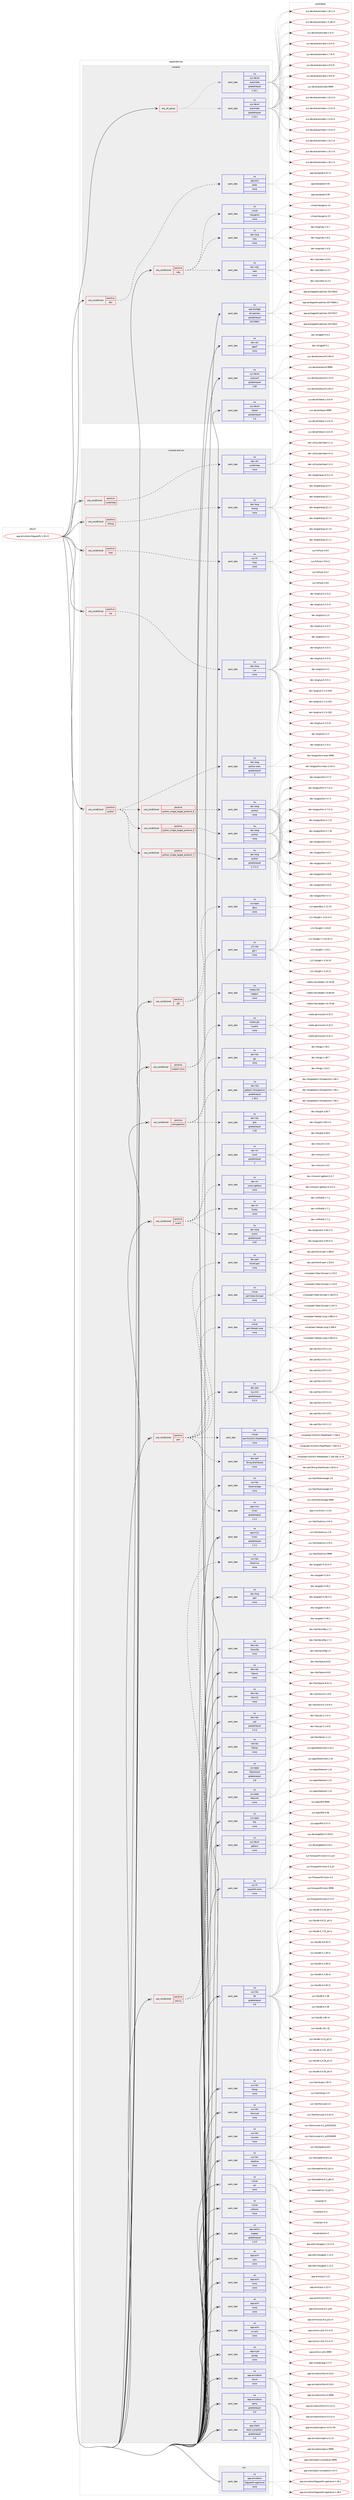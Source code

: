digraph prolog {

# *************
# Graph options
# *************

newrank=true;
concentrate=true;
compound=true;
graph [rankdir=LR,fontname=Helvetica,fontsize=10,ranksep=1.5];#, ranksep=2.5, nodesep=0.2];
edge  [arrowhead=vee];
node  [fontname=Helvetica,fontsize=10];

# **********
# The ebuild
# **********

subgraph cluster_leftcol {
color=gray;
rank=same;
label=<<i>ebuild</i>>;
id [label="app-emulation/libguestfs-1.36.13", color=red, width=4, href="../app-emulation/libguestfs-1.36.13.svg"];
}

# ****************
# The dependencies
# ****************

subgraph cluster_midcol {
color=gray;
label=<<i>dependencies</i>>;
subgraph cluster_compile {
fillcolor="#eeeeee";
style=filled;
label=<<i>compile</i>>;
subgraph any8503 {
dependency486254 [label=<<TABLE BORDER="0" CELLBORDER="1" CELLSPACING="0" CELLPADDING="4"><TR><TD CELLPADDING="10">any_of_group</TD></TR></TABLE>>, shape=none, color=red];subgraph pack361743 {
dependency486255 [label=<<TABLE BORDER="0" CELLBORDER="1" CELLSPACING="0" CELLPADDING="4" WIDTH="220"><TR><TD ROWSPAN="6" CELLPADDING="30">pack_dep</TD></TR><TR><TD WIDTH="110">no</TD></TR><TR><TD>sys-devel</TD></TR><TR><TD>automake</TD></TR><TR><TD>greaterequal</TD></TR><TR><TD>1.16.1</TD></TR></TABLE>>, shape=none, color=blue];
}
dependency486254:e -> dependency486255:w [weight=20,style="dotted",arrowhead="oinv"];
subgraph pack361744 {
dependency486256 [label=<<TABLE BORDER="0" CELLBORDER="1" CELLSPACING="0" CELLPADDING="4" WIDTH="220"><TR><TD ROWSPAN="6" CELLPADDING="30">pack_dep</TD></TR><TR><TD WIDTH="110">no</TD></TR><TR><TD>sys-devel</TD></TR><TR><TD>automake</TD></TR><TR><TD>greaterequal</TD></TR><TR><TD>1.15.1</TD></TR></TABLE>>, shape=none, color=blue];
}
dependency486254:e -> dependency486256:w [weight=20,style="dotted",arrowhead="oinv"];
}
id:e -> dependency486254:w [weight=20,style="solid",arrowhead="vee"];
subgraph cond115700 {
dependency486257 [label=<<TABLE BORDER="0" CELLBORDER="1" CELLSPACING="0" CELLPADDING="4"><TR><TD ROWSPAN="3" CELLPADDING="10">use_conditional</TD></TR><TR><TD>positive</TD></TR><TR><TD>doc</TD></TR></TABLE>>, shape=none, color=red];
subgraph pack361745 {
dependency486258 [label=<<TABLE BORDER="0" CELLBORDER="1" CELLSPACING="0" CELLPADDING="4" WIDTH="220"><TR><TD ROWSPAN="6" CELLPADDING="30">pack_dep</TD></TR><TR><TD WIDTH="110">no</TD></TR><TR><TD>app-text</TD></TR><TR><TD>po4a</TD></TR><TR><TD>none</TD></TR><TR><TD></TD></TR></TABLE>>, shape=none, color=blue];
}
dependency486257:e -> dependency486258:w [weight=20,style="dashed",arrowhead="vee"];
}
id:e -> dependency486257:w [weight=20,style="solid",arrowhead="vee"];
subgraph cond115701 {
dependency486259 [label=<<TABLE BORDER="0" CELLBORDER="1" CELLSPACING="0" CELLPADDING="4"><TR><TD ROWSPAN="3" CELLPADDING="10">use_conditional</TD></TR><TR><TD>positive</TD></TR><TR><TD>ruby</TD></TR></TABLE>>, shape=none, color=red];
subgraph pack361746 {
dependency486260 [label=<<TABLE BORDER="0" CELLBORDER="1" CELLSPACING="0" CELLPADDING="4" WIDTH="220"><TR><TD ROWSPAN="6" CELLPADDING="30">pack_dep</TD></TR><TR><TD WIDTH="110">no</TD></TR><TR><TD>dev-lang</TD></TR><TR><TD>ruby</TD></TR><TR><TD>none</TD></TR><TR><TD></TD></TR></TABLE>>, shape=none, color=blue];
}
dependency486259:e -> dependency486260:w [weight=20,style="dashed",arrowhead="vee"];
subgraph pack361747 {
dependency486261 [label=<<TABLE BORDER="0" CELLBORDER="1" CELLSPACING="0" CELLPADDING="4" WIDTH="220"><TR><TD ROWSPAN="6" CELLPADDING="30">pack_dep</TD></TR><TR><TD WIDTH="110">no</TD></TR><TR><TD>virtual</TD></TR><TR><TD>rubygems</TD></TR><TR><TD>none</TD></TR><TR><TD></TD></TR></TABLE>>, shape=none, color=blue];
}
dependency486259:e -> dependency486261:w [weight=20,style="dashed",arrowhead="vee"];
subgraph pack361748 {
dependency486262 [label=<<TABLE BORDER="0" CELLBORDER="1" CELLSPACING="0" CELLPADDING="4" WIDTH="220"><TR><TD ROWSPAN="6" CELLPADDING="30">pack_dep</TD></TR><TR><TD WIDTH="110">no</TD></TR><TR><TD>dev-ruby</TD></TR><TR><TD>rake</TD></TR><TR><TD>none</TD></TR><TR><TD></TD></TR></TABLE>>, shape=none, color=blue];
}
dependency486259:e -> dependency486262:w [weight=20,style="dashed",arrowhead="vee"];
}
id:e -> dependency486259:w [weight=20,style="solid",arrowhead="vee"];
subgraph pack361749 {
dependency486263 [label=<<TABLE BORDER="0" CELLBORDER="1" CELLSPACING="0" CELLPADDING="4" WIDTH="220"><TR><TD ROWSPAN="6" CELLPADDING="30">pack_dep</TD></TR><TR><TD WIDTH="110">no</TD></TR><TR><TD>app-portage</TD></TR><TR><TD>elt-patches</TD></TR><TR><TD>greaterequal</TD></TR><TR><TD>20170815</TD></TR></TABLE>>, shape=none, color=blue];
}
id:e -> dependency486263:w [weight=20,style="solid",arrowhead="vee"];
subgraph pack361750 {
dependency486264 [label=<<TABLE BORDER="0" CELLBORDER="1" CELLSPACING="0" CELLPADDING="4" WIDTH="220"><TR><TD ROWSPAN="6" CELLPADDING="30">pack_dep</TD></TR><TR><TD WIDTH="110">no</TD></TR><TR><TD>dev-util</TD></TR><TR><TD>gperf</TD></TR><TR><TD>none</TD></TR><TR><TD></TD></TR></TABLE>>, shape=none, color=blue];
}
id:e -> dependency486264:w [weight=20,style="solid",arrowhead="vee"];
subgraph pack361751 {
dependency486265 [label=<<TABLE BORDER="0" CELLBORDER="1" CELLSPACING="0" CELLPADDING="4" WIDTH="220"><TR><TD ROWSPAN="6" CELLPADDING="30">pack_dep</TD></TR><TR><TD WIDTH="110">no</TD></TR><TR><TD>sys-devel</TD></TR><TR><TD>autoconf</TD></TR><TR><TD>greaterequal</TD></TR><TR><TD>2.69</TD></TR></TABLE>>, shape=none, color=blue];
}
id:e -> dependency486265:w [weight=20,style="solid",arrowhead="vee"];
subgraph pack361752 {
dependency486266 [label=<<TABLE BORDER="0" CELLBORDER="1" CELLSPACING="0" CELLPADDING="4" WIDTH="220"><TR><TD ROWSPAN="6" CELLPADDING="30">pack_dep</TD></TR><TR><TD WIDTH="110">no</TD></TR><TR><TD>sys-devel</TD></TR><TR><TD>libtool</TD></TR><TR><TD>greaterequal</TD></TR><TR><TD>2.4</TD></TR></TABLE>>, shape=none, color=blue];
}
id:e -> dependency486266:w [weight=20,style="solid",arrowhead="vee"];
}
subgraph cluster_compileandrun {
fillcolor="#eeeeee";
style=filled;
label=<<i>compile and run</i>>;
subgraph cond115702 {
dependency486267 [label=<<TABLE BORDER="0" CELLBORDER="1" CELLSPACING="0" CELLPADDING="4"><TR><TD ROWSPAN="3" CELLPADDING="10">use_conditional</TD></TR><TR><TD>positive</TD></TR><TR><TD>erlang</TD></TR></TABLE>>, shape=none, color=red];
subgraph pack361753 {
dependency486268 [label=<<TABLE BORDER="0" CELLBORDER="1" CELLSPACING="0" CELLPADDING="4" WIDTH="220"><TR><TD ROWSPAN="6" CELLPADDING="30">pack_dep</TD></TR><TR><TD WIDTH="110">no</TD></TR><TR><TD>dev-lang</TD></TR><TR><TD>erlang</TD></TR><TR><TD>none</TD></TR><TR><TD></TD></TR></TABLE>>, shape=none, color=blue];
}
dependency486267:e -> dependency486268:w [weight=20,style="dashed",arrowhead="vee"];
}
id:e -> dependency486267:w [weight=20,style="solid",arrowhead="odotvee"];
subgraph cond115703 {
dependency486269 [label=<<TABLE BORDER="0" CELLBORDER="1" CELLSPACING="0" CELLPADDING="4"><TR><TD ROWSPAN="3" CELLPADDING="10">use_conditional</TD></TR><TR><TD>positive</TD></TR><TR><TD>fuse</TD></TR></TABLE>>, shape=none, color=red];
subgraph pack361754 {
dependency486270 [label=<<TABLE BORDER="0" CELLBORDER="1" CELLSPACING="0" CELLPADDING="4" WIDTH="220"><TR><TD ROWSPAN="6" CELLPADDING="30">pack_dep</TD></TR><TR><TD WIDTH="110">no</TD></TR><TR><TD>sys-fs</TD></TR><TR><TD>fuse</TD></TR><TR><TD>none</TD></TR><TR><TD></TD></TR></TABLE>>, shape=none, color=blue];
}
dependency486269:e -> dependency486270:w [weight=20,style="dashed",arrowhead="vee"];
}
id:e -> dependency486269:w [weight=20,style="solid",arrowhead="odotvee"];
subgraph cond115704 {
dependency486271 [label=<<TABLE BORDER="0" CELLBORDER="1" CELLSPACING="0" CELLPADDING="4"><TR><TD ROWSPAN="3" CELLPADDING="10">use_conditional</TD></TR><TR><TD>positive</TD></TR><TR><TD>gtk</TD></TR></TABLE>>, shape=none, color=red];
subgraph pack361755 {
dependency486272 [label=<<TABLE BORDER="0" CELLBORDER="1" CELLSPACING="0" CELLPADDING="4" WIDTH="220"><TR><TD ROWSPAN="6" CELLPADDING="30">pack_dep</TD></TR><TR><TD WIDTH="110">no</TD></TR><TR><TD>sys-apps</TD></TR><TR><TD>dbus</TD></TR><TR><TD>none</TD></TR><TR><TD></TD></TR></TABLE>>, shape=none, color=blue];
}
dependency486271:e -> dependency486272:w [weight=20,style="dashed",arrowhead="vee"];
subgraph pack361756 {
dependency486273 [label=<<TABLE BORDER="0" CELLBORDER="1" CELLSPACING="0" CELLPADDING="4" WIDTH="220"><TR><TD ROWSPAN="6" CELLPADDING="30">pack_dep</TD></TR><TR><TD WIDTH="110">no</TD></TR><TR><TD>x11-libs</TD></TR><TR><TD>gtk+</TD></TR><TR><TD>none</TD></TR><TR><TD></TD></TR></TABLE>>, shape=none, color=blue];
}
dependency486271:e -> dependency486273:w [weight=20,style="dashed",arrowhead="vee"];
}
id:e -> dependency486271:w [weight=20,style="solid",arrowhead="odotvee"];
subgraph cond115705 {
dependency486274 [label=<<TABLE BORDER="0" CELLBORDER="1" CELLSPACING="0" CELLPADDING="4"><TR><TD ROWSPAN="3" CELLPADDING="10">use_conditional</TD></TR><TR><TD>positive</TD></TR><TR><TD>inspect-icons</TD></TR></TABLE>>, shape=none, color=red];
subgraph pack361757 {
dependency486275 [label=<<TABLE BORDER="0" CELLBORDER="1" CELLSPACING="0" CELLPADDING="4" WIDTH="220"><TR><TD ROWSPAN="6" CELLPADDING="30">pack_dep</TD></TR><TR><TD WIDTH="110">no</TD></TR><TR><TD>media-libs</TD></TR><TR><TD>netpbm</TD></TR><TR><TD>none</TD></TR><TR><TD></TD></TR></TABLE>>, shape=none, color=blue];
}
dependency486274:e -> dependency486275:w [weight=20,style="dashed",arrowhead="vee"];
subgraph pack361758 {
dependency486276 [label=<<TABLE BORDER="0" CELLBORDER="1" CELLSPACING="0" CELLPADDING="4" WIDTH="220"><TR><TD ROWSPAN="6" CELLPADDING="30">pack_dep</TD></TR><TR><TD WIDTH="110">no</TD></TR><TR><TD>media-gfx</TD></TR><TR><TD>icoutils</TD></TR><TR><TD>none</TD></TR><TR><TD></TD></TR></TABLE>>, shape=none, color=blue];
}
dependency486274:e -> dependency486276:w [weight=20,style="dashed",arrowhead="vee"];
}
id:e -> dependency486274:w [weight=20,style="solid",arrowhead="odotvee"];
subgraph cond115706 {
dependency486277 [label=<<TABLE BORDER="0" CELLBORDER="1" CELLSPACING="0" CELLPADDING="4"><TR><TD ROWSPAN="3" CELLPADDING="10">use_conditional</TD></TR><TR><TD>positive</TD></TR><TR><TD>introspection</TD></TR></TABLE>>, shape=none, color=red];
subgraph pack361759 {
dependency486278 [label=<<TABLE BORDER="0" CELLBORDER="1" CELLSPACING="0" CELLPADDING="4" WIDTH="220"><TR><TD ROWSPAN="6" CELLPADDING="30">pack_dep</TD></TR><TR><TD WIDTH="110">no</TD></TR><TR><TD>dev-libs</TD></TR><TR><TD>glib</TD></TR><TR><TD>greaterequal</TD></TR><TR><TD>2.26</TD></TR></TABLE>>, shape=none, color=blue];
}
dependency486277:e -> dependency486278:w [weight=20,style="dashed",arrowhead="vee"];
subgraph pack361760 {
dependency486279 [label=<<TABLE BORDER="0" CELLBORDER="1" CELLSPACING="0" CELLPADDING="4" WIDTH="220"><TR><TD ROWSPAN="6" CELLPADDING="30">pack_dep</TD></TR><TR><TD WIDTH="110">no</TD></TR><TR><TD>dev-libs</TD></TR><TR><TD>gobject-introspection</TD></TR><TR><TD>greaterequal</TD></TR><TR><TD>1.30.0</TD></TR></TABLE>>, shape=none, color=blue];
}
dependency486277:e -> dependency486279:w [weight=20,style="dashed",arrowhead="vee"];
subgraph pack361761 {
dependency486280 [label=<<TABLE BORDER="0" CELLBORDER="1" CELLSPACING="0" CELLPADDING="4" WIDTH="220"><TR><TD ROWSPAN="6" CELLPADDING="30">pack_dep</TD></TR><TR><TD WIDTH="110">no</TD></TR><TR><TD>dev-libs</TD></TR><TR><TD>gjs</TD></TR><TR><TD>none</TD></TR><TR><TD></TD></TR></TABLE>>, shape=none, color=blue];
}
dependency486277:e -> dependency486280:w [weight=20,style="dashed",arrowhead="vee"];
}
id:e -> dependency486277:w [weight=20,style="solid",arrowhead="odotvee"];
subgraph cond115707 {
dependency486281 [label=<<TABLE BORDER="0" CELLBORDER="1" CELLSPACING="0" CELLPADDING="4"><TR><TD ROWSPAN="3" CELLPADDING="10">use_conditional</TD></TR><TR><TD>positive</TD></TR><TR><TD>lua</TD></TR></TABLE>>, shape=none, color=red];
subgraph pack361762 {
dependency486282 [label=<<TABLE BORDER="0" CELLBORDER="1" CELLSPACING="0" CELLPADDING="4" WIDTH="220"><TR><TD ROWSPAN="6" CELLPADDING="30">pack_dep</TD></TR><TR><TD WIDTH="110">no</TD></TR><TR><TD>dev-lang</TD></TR><TR><TD>lua</TD></TR><TR><TD>none</TD></TR><TR><TD></TD></TR></TABLE>>, shape=none, color=blue];
}
dependency486281:e -> dependency486282:w [weight=20,style="dashed",arrowhead="vee"];
}
id:e -> dependency486281:w [weight=20,style="solid",arrowhead="odotvee"];
subgraph cond115708 {
dependency486283 [label=<<TABLE BORDER="0" CELLBORDER="1" CELLSPACING="0" CELLPADDING="4"><TR><TD ROWSPAN="3" CELLPADDING="10">use_conditional</TD></TR><TR><TD>positive</TD></TR><TR><TD>ocaml</TD></TR></TABLE>>, shape=none, color=red];
subgraph pack361763 {
dependency486284 [label=<<TABLE BORDER="0" CELLBORDER="1" CELLSPACING="0" CELLPADDING="4" WIDTH="220"><TR><TD ROWSPAN="6" CELLPADDING="30">pack_dep</TD></TR><TR><TD WIDTH="110">no</TD></TR><TR><TD>dev-lang</TD></TR><TR><TD>ocaml</TD></TR><TR><TD>greaterequal</TD></TR><TR><TD>4.02</TD></TR></TABLE>>, shape=none, color=blue];
}
dependency486283:e -> dependency486284:w [weight=20,style="dashed",arrowhead="vee"];
subgraph pack361764 {
dependency486285 [label=<<TABLE BORDER="0" CELLBORDER="1" CELLSPACING="0" CELLPADDING="4" WIDTH="220"><TR><TD ROWSPAN="6" CELLPADDING="30">pack_dep</TD></TR><TR><TD WIDTH="110">no</TD></TR><TR><TD>dev-ml</TD></TR><TR><TD>findlib</TD></TR><TR><TD>none</TD></TR><TR><TD></TD></TR></TABLE>>, shape=none, color=blue];
}
dependency486283:e -> dependency486285:w [weight=20,style="dashed",arrowhead="vee"];
subgraph pack361765 {
dependency486286 [label=<<TABLE BORDER="0" CELLBORDER="1" CELLSPACING="0" CELLPADDING="4" WIDTH="220"><TR><TD ROWSPAN="6" CELLPADDING="30">pack_dep</TD></TR><TR><TD WIDTH="110">no</TD></TR><TR><TD>dev-ml</TD></TR><TR><TD>ocaml-gettext</TD></TR><TR><TD>none</TD></TR><TR><TD></TD></TR></TABLE>>, shape=none, color=blue];
}
dependency486283:e -> dependency486286:w [weight=20,style="dashed",arrowhead="vee"];
subgraph pack361766 {
dependency486287 [label=<<TABLE BORDER="0" CELLBORDER="1" CELLSPACING="0" CELLPADDING="4" WIDTH="220"><TR><TD ROWSPAN="6" CELLPADDING="30">pack_dep</TD></TR><TR><TD WIDTH="110">no</TD></TR><TR><TD>dev-ml</TD></TR><TR><TD>ounit</TD></TR><TR><TD>greaterequal</TD></TR><TR><TD>2</TD></TR></TABLE>>, shape=none, color=blue];
}
dependency486283:e -> dependency486287:w [weight=20,style="dashed",arrowhead="vee"];
}
id:e -> dependency486283:w [weight=20,style="solid",arrowhead="odotvee"];
subgraph cond115709 {
dependency486288 [label=<<TABLE BORDER="0" CELLBORDER="1" CELLSPACING="0" CELLPADDING="4"><TR><TD ROWSPAN="3" CELLPADDING="10">use_conditional</TD></TR><TR><TD>positive</TD></TR><TR><TD>perl</TD></TR></TABLE>>, shape=none, color=red];
subgraph pack361767 {
dependency486289 [label=<<TABLE BORDER="0" CELLBORDER="1" CELLSPACING="0" CELLPADDING="4" WIDTH="220"><TR><TD ROWSPAN="6" CELLPADDING="30">pack_dep</TD></TR><TR><TD WIDTH="110">no</TD></TR><TR><TD>virtual</TD></TR><TR><TD>perl-ExtUtils-MakeMaker</TD></TR><TR><TD>none</TD></TR><TR><TD></TD></TR></TABLE>>, shape=none, color=blue];
}
dependency486288:e -> dependency486289:w [weight=20,style="dashed",arrowhead="vee"];
subgraph pack361768 {
dependency486290 [label=<<TABLE BORDER="0" CELLBORDER="1" CELLSPACING="0" CELLPADDING="4" WIDTH="220"><TR><TD ROWSPAN="6" CELLPADDING="30">pack_dep</TD></TR><TR><TD WIDTH="110">no</TD></TR><TR><TD>dev-perl</TD></TR><TR><TD>Sys-Virt</TD></TR><TR><TD>greaterequal</TD></TR><TR><TD>0.2.4</TD></TR></TABLE>>, shape=none, color=blue];
}
dependency486288:e -> dependency486290:w [weight=20,style="dashed",arrowhead="vee"];
subgraph pack361769 {
dependency486291 [label=<<TABLE BORDER="0" CELLBORDER="1" CELLSPACING="0" CELLPADDING="4" WIDTH="220"><TR><TD ROWSPAN="6" CELLPADDING="30">pack_dep</TD></TR><TR><TD WIDTH="110">no</TD></TR><TR><TD>virtual</TD></TR><TR><TD>perl-Getopt-Long</TD></TR><TR><TD>none</TD></TR><TR><TD></TD></TR></TABLE>>, shape=none, color=blue];
}
dependency486288:e -> dependency486291:w [weight=20,style="dashed",arrowhead="vee"];
subgraph pack361770 {
dependency486292 [label=<<TABLE BORDER="0" CELLBORDER="1" CELLSPACING="0" CELLPADDING="4" WIDTH="220"><TR><TD ROWSPAN="6" CELLPADDING="30">pack_dep</TD></TR><TR><TD WIDTH="110">no</TD></TR><TR><TD>virtual</TD></TR><TR><TD>perl-Data-Dumper</TD></TR><TR><TD>none</TD></TR><TR><TD></TD></TR></TABLE>>, shape=none, color=blue];
}
dependency486288:e -> dependency486292:w [weight=20,style="dashed",arrowhead="vee"];
subgraph pack361771 {
dependency486293 [label=<<TABLE BORDER="0" CELLBORDER="1" CELLSPACING="0" CELLPADDING="4" WIDTH="220"><TR><TD ROWSPAN="6" CELLPADDING="30">pack_dep</TD></TR><TR><TD WIDTH="110">no</TD></TR><TR><TD>dev-perl</TD></TR><TR><TD>libintl-perl</TD></TR><TR><TD>none</TD></TR><TR><TD></TD></TR></TABLE>>, shape=none, color=blue];
}
dependency486288:e -> dependency486293:w [weight=20,style="dashed",arrowhead="vee"];
subgraph pack361772 {
dependency486294 [label=<<TABLE BORDER="0" CELLBORDER="1" CELLSPACING="0" CELLPADDING="4" WIDTH="220"><TR><TD ROWSPAN="6" CELLPADDING="30">pack_dep</TD></TR><TR><TD WIDTH="110">no</TD></TR><TR><TD>app-misc</TD></TR><TR><TD>hivex</TD></TR><TR><TD>greaterequal</TD></TR><TR><TD>1.3.1</TD></TR></TABLE>>, shape=none, color=blue];
}
dependency486288:e -> dependency486294:w [weight=20,style="dashed",arrowhead="vee"];
subgraph pack361773 {
dependency486295 [label=<<TABLE BORDER="0" CELLBORDER="1" CELLSPACING="0" CELLPADDING="4" WIDTH="220"><TR><TD ROWSPAN="6" CELLPADDING="30">pack_dep</TD></TR><TR><TD WIDTH="110">no</TD></TR><TR><TD>dev-perl</TD></TR><TR><TD>String-ShellQuote</TD></TR><TR><TD>none</TD></TR><TR><TD></TD></TR></TABLE>>, shape=none, color=blue];
}
dependency486288:e -> dependency486295:w [weight=20,style="dashed",arrowhead="vee"];
}
id:e -> dependency486288:w [weight=20,style="solid",arrowhead="odotvee"];
subgraph cond115710 {
dependency486296 [label=<<TABLE BORDER="0" CELLBORDER="1" CELLSPACING="0" CELLPADDING="4"><TR><TD ROWSPAN="3" CELLPADDING="10">use_conditional</TD></TR><TR><TD>positive</TD></TR><TR><TD>python</TD></TR></TABLE>>, shape=none, color=red];
subgraph cond115711 {
dependency486297 [label=<<TABLE BORDER="0" CELLBORDER="1" CELLSPACING="0" CELLPADDING="4"><TR><TD ROWSPAN="3" CELLPADDING="10">use_conditional</TD></TR><TR><TD>positive</TD></TR><TR><TD>python_single_target_python2_7</TD></TR></TABLE>>, shape=none, color=red];
subgraph pack361774 {
dependency486298 [label=<<TABLE BORDER="0" CELLBORDER="1" CELLSPACING="0" CELLPADDING="4" WIDTH="220"><TR><TD ROWSPAN="6" CELLPADDING="30">pack_dep</TD></TR><TR><TD WIDTH="110">no</TD></TR><TR><TD>dev-lang</TD></TR><TR><TD>python</TD></TR><TR><TD>greaterequal</TD></TR><TR><TD>2.7.5-r2</TD></TR></TABLE>>, shape=none, color=blue];
}
dependency486297:e -> dependency486298:w [weight=20,style="dashed",arrowhead="vee"];
}
dependency486296:e -> dependency486297:w [weight=20,style="dashed",arrowhead="vee"];
subgraph cond115712 {
dependency486299 [label=<<TABLE BORDER="0" CELLBORDER="1" CELLSPACING="0" CELLPADDING="4"><TR><TD ROWSPAN="3" CELLPADDING="10">use_conditional</TD></TR><TR><TD>positive</TD></TR><TR><TD>python_single_target_python3_5</TD></TR></TABLE>>, shape=none, color=red];
subgraph pack361775 {
dependency486300 [label=<<TABLE BORDER="0" CELLBORDER="1" CELLSPACING="0" CELLPADDING="4" WIDTH="220"><TR><TD ROWSPAN="6" CELLPADDING="30">pack_dep</TD></TR><TR><TD WIDTH="110">no</TD></TR><TR><TD>dev-lang</TD></TR><TR><TD>python</TD></TR><TR><TD>none</TD></TR><TR><TD></TD></TR></TABLE>>, shape=none, color=blue];
}
dependency486299:e -> dependency486300:w [weight=20,style="dashed",arrowhead="vee"];
}
dependency486296:e -> dependency486299:w [weight=20,style="dashed",arrowhead="vee"];
subgraph cond115713 {
dependency486301 [label=<<TABLE BORDER="0" CELLBORDER="1" CELLSPACING="0" CELLPADDING="4"><TR><TD ROWSPAN="3" CELLPADDING="10">use_conditional</TD></TR><TR><TD>positive</TD></TR><TR><TD>python_single_target_python3_6</TD></TR></TABLE>>, shape=none, color=red];
subgraph pack361776 {
dependency486302 [label=<<TABLE BORDER="0" CELLBORDER="1" CELLSPACING="0" CELLPADDING="4" WIDTH="220"><TR><TD ROWSPAN="6" CELLPADDING="30">pack_dep</TD></TR><TR><TD WIDTH="110">no</TD></TR><TR><TD>dev-lang</TD></TR><TR><TD>python</TD></TR><TR><TD>none</TD></TR><TR><TD></TD></TR></TABLE>>, shape=none, color=blue];
}
dependency486301:e -> dependency486302:w [weight=20,style="dashed",arrowhead="vee"];
}
dependency486296:e -> dependency486301:w [weight=20,style="dashed",arrowhead="vee"];
subgraph pack361777 {
dependency486303 [label=<<TABLE BORDER="0" CELLBORDER="1" CELLSPACING="0" CELLPADDING="4" WIDTH="220"><TR><TD ROWSPAN="6" CELLPADDING="30">pack_dep</TD></TR><TR><TD WIDTH="110">no</TD></TR><TR><TD>dev-lang</TD></TR><TR><TD>python-exec</TD></TR><TR><TD>greaterequal</TD></TR><TR><TD>2</TD></TR></TABLE>>, shape=none, color=blue];
}
dependency486296:e -> dependency486303:w [weight=20,style="dashed",arrowhead="vee"];
}
id:e -> dependency486296:w [weight=20,style="solid",arrowhead="odotvee"];
subgraph cond115714 {
dependency486304 [label=<<TABLE BORDER="0" CELLBORDER="1" CELLSPACING="0" CELLPADDING="4"><TR><TD ROWSPAN="3" CELLPADDING="10">use_conditional</TD></TR><TR><TD>positive</TD></TR><TR><TD>selinux</TD></TR></TABLE>>, shape=none, color=red];
subgraph pack361778 {
dependency486305 [label=<<TABLE BORDER="0" CELLBORDER="1" CELLSPACING="0" CELLPADDING="4" WIDTH="220"><TR><TD ROWSPAN="6" CELLPADDING="30">pack_dep</TD></TR><TR><TD WIDTH="110">no</TD></TR><TR><TD>sys-libs</TD></TR><TR><TD>libselinux</TD></TR><TR><TD>none</TD></TR><TR><TD></TD></TR></TABLE>>, shape=none, color=blue];
}
dependency486304:e -> dependency486305:w [weight=20,style="dashed",arrowhead="vee"];
subgraph pack361779 {
dependency486306 [label=<<TABLE BORDER="0" CELLBORDER="1" CELLSPACING="0" CELLPADDING="4" WIDTH="220"><TR><TD ROWSPAN="6" CELLPADDING="30">pack_dep</TD></TR><TR><TD WIDTH="110">no</TD></TR><TR><TD>sys-libs</TD></TR><TR><TD>libsemanage</TD></TR><TR><TD>none</TD></TR><TR><TD></TD></TR></TABLE>>, shape=none, color=blue];
}
dependency486304:e -> dependency486306:w [weight=20,style="dashed",arrowhead="vee"];
}
id:e -> dependency486304:w [weight=20,style="solid",arrowhead="odotvee"];
subgraph cond115715 {
dependency486307 [label=<<TABLE BORDER="0" CELLBORDER="1" CELLSPACING="0" CELLPADDING="4"><TR><TD ROWSPAN="3" CELLPADDING="10">use_conditional</TD></TR><TR><TD>positive</TD></TR><TR><TD>systemtap</TD></TR></TABLE>>, shape=none, color=red];
subgraph pack361780 {
dependency486308 [label=<<TABLE BORDER="0" CELLBORDER="1" CELLSPACING="0" CELLPADDING="4" WIDTH="220"><TR><TD ROWSPAN="6" CELLPADDING="30">pack_dep</TD></TR><TR><TD WIDTH="110">no</TD></TR><TR><TD>dev-util</TD></TR><TR><TD>systemtap</TD></TR><TR><TD>none</TD></TR><TR><TD></TD></TR></TABLE>>, shape=none, color=blue];
}
dependency486307:e -> dependency486308:w [weight=20,style="dashed",arrowhead="vee"];
}
id:e -> dependency486307:w [weight=20,style="solid",arrowhead="odotvee"];
subgraph pack361781 {
dependency486309 [label=<<TABLE BORDER="0" CELLBORDER="1" CELLSPACING="0" CELLPADDING="4" WIDTH="220"><TR><TD ROWSPAN="6" CELLPADDING="30">pack_dep</TD></TR><TR><TD WIDTH="110">no</TD></TR><TR><TD>app-admin</TD></TR><TR><TD>augeas</TD></TR><TR><TD>greaterequal</TD></TR><TR><TD>1.0.0</TD></TR></TABLE>>, shape=none, color=blue];
}
id:e -> dependency486309:w [weight=20,style="solid",arrowhead="odotvee"];
subgraph pack361782 {
dependency486310 [label=<<TABLE BORDER="0" CELLBORDER="1" CELLSPACING="0" CELLPADDING="4" WIDTH="220"><TR><TD ROWSPAN="6" CELLPADDING="30">pack_dep</TD></TR><TR><TD WIDTH="110">no</TD></TR><TR><TD>app-arch</TD></TR><TR><TD>cpio</TD></TR><TR><TD>none</TD></TR><TR><TD></TD></TR></TABLE>>, shape=none, color=blue];
}
id:e -> dependency486310:w [weight=20,style="solid",arrowhead="odotvee"];
subgraph pack361783 {
dependency486311 [label=<<TABLE BORDER="0" CELLBORDER="1" CELLSPACING="0" CELLPADDING="4" WIDTH="220"><TR><TD ROWSPAN="6" CELLPADDING="30">pack_dep</TD></TR><TR><TD WIDTH="110">no</TD></TR><TR><TD>app-arch</TD></TR><TR><TD>lzma</TD></TR><TR><TD>none</TD></TR><TR><TD></TD></TR></TABLE>>, shape=none, color=blue];
}
id:e -> dependency486311:w [weight=20,style="solid",arrowhead="odotvee"];
subgraph pack361784 {
dependency486312 [label=<<TABLE BORDER="0" CELLBORDER="1" CELLSPACING="0" CELLPADDING="4" WIDTH="220"><TR><TD ROWSPAN="6" CELLPADDING="30">pack_dep</TD></TR><TR><TD WIDTH="110">no</TD></TR><TR><TD>app-arch</TD></TR><TR><TD>unzip</TD></TR><TR><TD>none</TD></TR><TR><TD></TD></TR></TABLE>>, shape=none, color=blue];
}
id:e -> dependency486312:w [weight=20,style="solid",arrowhead="odotvee"];
subgraph pack361785 {
dependency486313 [label=<<TABLE BORDER="0" CELLBORDER="1" CELLSPACING="0" CELLPADDING="4" WIDTH="220"><TR><TD ROWSPAN="6" CELLPADDING="30">pack_dep</TD></TR><TR><TD WIDTH="110">no</TD></TR><TR><TD>app-arch</TD></TR><TR><TD>xz-utils</TD></TR><TR><TD>none</TD></TR><TR><TD></TD></TR></TABLE>>, shape=none, color=blue];
}
id:e -> dependency486313:w [weight=20,style="solid",arrowhead="odotvee"];
subgraph pack361786 {
dependency486314 [label=<<TABLE BORDER="0" CELLBORDER="1" CELLSPACING="0" CELLPADDING="4" WIDTH="220"><TR><TD ROWSPAN="6" CELLPADDING="30">pack_dep</TD></TR><TR><TD WIDTH="110">no</TD></TR><TR><TD>app-crypt</TD></TR><TR><TD>gnupg</TD></TR><TR><TD>none</TD></TR><TR><TD></TD></TR></TABLE>>, shape=none, color=blue];
}
id:e -> dependency486314:w [weight=20,style="solid",arrowhead="odotvee"];
subgraph pack361787 {
dependency486315 [label=<<TABLE BORDER="0" CELLBORDER="1" CELLSPACING="0" CELLPADDING="4" WIDTH="220"><TR><TD ROWSPAN="6" CELLPADDING="30">pack_dep</TD></TR><TR><TD WIDTH="110">no</TD></TR><TR><TD>app-emulation</TD></TR><TR><TD>libvirt</TD></TR><TR><TD>none</TD></TR><TR><TD></TD></TR></TABLE>>, shape=none, color=blue];
}
id:e -> dependency486315:w [weight=20,style="solid",arrowhead="odotvee"];
subgraph pack361788 {
dependency486316 [label=<<TABLE BORDER="0" CELLBORDER="1" CELLSPACING="0" CELLPADDING="4" WIDTH="220"><TR><TD ROWSPAN="6" CELLPADDING="30">pack_dep</TD></TR><TR><TD WIDTH="110">no</TD></TR><TR><TD>app-emulation</TD></TR><TR><TD>qemu</TD></TR><TR><TD>greaterequal</TD></TR><TR><TD>2.0</TD></TR></TABLE>>, shape=none, color=blue];
}
id:e -> dependency486316:w [weight=20,style="solid",arrowhead="odotvee"];
subgraph pack361789 {
dependency486317 [label=<<TABLE BORDER="0" CELLBORDER="1" CELLSPACING="0" CELLPADDING="4" WIDTH="220"><TR><TD ROWSPAN="6" CELLPADDING="30">pack_dep</TD></TR><TR><TD WIDTH="110">no</TD></TR><TR><TD>app-misc</TD></TR><TR><TD>hivex</TD></TR><TR><TD>greaterequal</TD></TR><TR><TD>1.3.1</TD></TR></TABLE>>, shape=none, color=blue];
}
id:e -> dependency486317:w [weight=20,style="solid",arrowhead="odotvee"];
subgraph pack361790 {
dependency486318 [label=<<TABLE BORDER="0" CELLBORDER="1" CELLSPACING="0" CELLPADDING="4" WIDTH="220"><TR><TD ROWSPAN="6" CELLPADDING="30">pack_dep</TD></TR><TR><TD WIDTH="110">no</TD></TR><TR><TD>app-shells</TD></TR><TR><TD>bash-completion</TD></TR><TR><TD>greaterequal</TD></TR><TR><TD>2.0</TD></TR></TABLE>>, shape=none, color=blue];
}
id:e -> dependency486318:w [weight=20,style="solid",arrowhead="odotvee"];
subgraph pack361791 {
dependency486319 [label=<<TABLE BORDER="0" CELLBORDER="1" CELLSPACING="0" CELLPADDING="4" WIDTH="220"><TR><TD ROWSPAN="6" CELLPADDING="30">pack_dep</TD></TR><TR><TD WIDTH="110">no</TD></TR><TR><TD>dev-lang</TD></TR><TR><TD>perl</TD></TR><TR><TD>none</TD></TR><TR><TD></TD></TR></TABLE>>, shape=none, color=blue];
}
id:e -> dependency486319:w [weight=20,style="solid",arrowhead="odotvee"];
subgraph pack361792 {
dependency486320 [label=<<TABLE BORDER="0" CELLBORDER="1" CELLSPACING="0" CELLPADDING="4" WIDTH="220"><TR><TD ROWSPAN="6" CELLPADDING="30">pack_dep</TD></TR><TR><TD WIDTH="110">no</TD></TR><TR><TD>dev-libs</TD></TR><TR><TD>libconfig</TD></TR><TR><TD>none</TD></TR><TR><TD></TD></TR></TABLE>>, shape=none, color=blue];
}
id:e -> dependency486320:w [weight=20,style="solid",arrowhead="odotvee"];
subgraph pack361793 {
dependency486321 [label=<<TABLE BORDER="0" CELLBORDER="1" CELLSPACING="0" CELLPADDING="4" WIDTH="220"><TR><TD ROWSPAN="6" CELLPADDING="30">pack_dep</TD></TR><TR><TD WIDTH="110">no</TD></TR><TR><TD>dev-libs</TD></TR><TR><TD>libpcre</TD></TR><TR><TD>none</TD></TR><TR><TD></TD></TR></TABLE>>, shape=none, color=blue];
}
id:e -> dependency486321:w [weight=20,style="solid",arrowhead="odotvee"];
subgraph pack361794 {
dependency486322 [label=<<TABLE BORDER="0" CELLBORDER="1" CELLSPACING="0" CELLPADDING="4" WIDTH="220"><TR><TD ROWSPAN="6" CELLPADDING="30">pack_dep</TD></TR><TR><TD WIDTH="110">no</TD></TR><TR><TD>dev-libs</TD></TR><TR><TD>libxml2</TD></TR><TR><TD>none</TD></TR><TR><TD></TD></TR></TABLE>>, shape=none, color=blue];
}
id:e -> dependency486322:w [weight=20,style="solid",arrowhead="odotvee"];
subgraph pack361795 {
dependency486323 [label=<<TABLE BORDER="0" CELLBORDER="1" CELLSPACING="0" CELLPADDING="4" WIDTH="220"><TR><TD ROWSPAN="6" CELLPADDING="30">pack_dep</TD></TR><TR><TD WIDTH="110">no</TD></TR><TR><TD>dev-libs</TD></TR><TR><TD>yajl</TD></TR><TR><TD>greaterequal</TD></TR><TR><TD>2.0.4</TD></TR></TABLE>>, shape=none, color=blue];
}
id:e -> dependency486323:w [weight=20,style="solid",arrowhead="odotvee"];
subgraph pack361796 {
dependency486324 [label=<<TABLE BORDER="0" CELLBORDER="1" CELLSPACING="0" CELLPADDING="4" WIDTH="220"><TR><TD ROWSPAN="6" CELLPADDING="30">pack_dep</TD></TR><TR><TD WIDTH="110">no</TD></TR><TR><TD>net-libs</TD></TR><TR><TD>libtirpc</TD></TR><TR><TD>none</TD></TR><TR><TD></TD></TR></TABLE>>, shape=none, color=blue];
}
id:e -> dependency486324:w [weight=20,style="solid",arrowhead="odotvee"];
subgraph pack361797 {
dependency486325 [label=<<TABLE BORDER="0" CELLBORDER="1" CELLSPACING="0" CELLPADDING="4" WIDTH="220"><TR><TD ROWSPAN="6" CELLPADDING="30">pack_dep</TD></TR><TR><TD WIDTH="110">no</TD></TR><TR><TD>sys-apps</TD></TR><TR><TD>fakechroot</TD></TR><TR><TD>greaterequal</TD></TR><TR><TD>2.8</TD></TR></TABLE>>, shape=none, color=blue];
}
id:e -> dependency486325:w [weight=20,style="solid",arrowhead="odotvee"];
subgraph pack361798 {
dependency486326 [label=<<TABLE BORDER="0" CELLBORDER="1" CELLSPACING="0" CELLPADDING="4" WIDTH="220"><TR><TD ROWSPAN="6" CELLPADDING="30">pack_dep</TD></TR><TR><TD WIDTH="110">no</TD></TR><TR><TD>sys-apps</TD></TR><TR><TD>fakeroot</TD></TR><TR><TD>none</TD></TR><TR><TD></TD></TR></TABLE>>, shape=none, color=blue];
}
id:e -> dependency486326:w [weight=20,style="solid",arrowhead="odotvee"];
subgraph pack361799 {
dependency486327 [label=<<TABLE BORDER="0" CELLBORDER="1" CELLSPACING="0" CELLPADDING="4" WIDTH="220"><TR><TD ROWSPAN="6" CELLPADDING="30">pack_dep</TD></TR><TR><TD WIDTH="110">no</TD></TR><TR><TD>sys-apps</TD></TR><TR><TD>file</TD></TR><TR><TD>none</TD></TR><TR><TD></TD></TR></TABLE>>, shape=none, color=blue];
}
id:e -> dependency486327:w [weight=20,style="solid",arrowhead="odotvee"];
subgraph pack361800 {
dependency486328 [label=<<TABLE BORDER="0" CELLBORDER="1" CELLSPACING="0" CELLPADDING="4" WIDTH="220"><TR><TD ROWSPAN="6" CELLPADDING="30">pack_dep</TD></TR><TR><TD WIDTH="110">no</TD></TR><TR><TD>sys-devel</TD></TR><TR><TD>gettext</TD></TR><TR><TD>none</TD></TR><TR><TD></TD></TR></TABLE>>, shape=none, color=blue];
}
id:e -> dependency486328:w [weight=20,style="solid",arrowhead="odotvee"];
subgraph pack361801 {
dependency486329 [label=<<TABLE BORDER="0" CELLBORDER="1" CELLSPACING="0" CELLPADDING="4" WIDTH="220"><TR><TD ROWSPAN="6" CELLPADDING="30">pack_dep</TD></TR><TR><TD WIDTH="110">no</TD></TR><TR><TD>sys-fs</TD></TR><TR><TD>squashfs-tools</TD></TR><TR><TD>none</TD></TR><TR><TD></TD></TR></TABLE>>, shape=none, color=blue];
}
id:e -> dependency486329:w [weight=20,style="solid",arrowhead="odotvee"];
subgraph pack361802 {
dependency486330 [label=<<TABLE BORDER="0" CELLBORDER="1" CELLSPACING="0" CELLPADDING="4" WIDTH="220"><TR><TD ROWSPAN="6" CELLPADDING="30">pack_dep</TD></TR><TR><TD WIDTH="110">no</TD></TR><TR><TD>sys-libs</TD></TR><TR><TD>db</TD></TR><TR><TD>greaterequal</TD></TR><TR><TD>4.6</TD></TR></TABLE>>, shape=none, color=blue];
}
id:e -> dependency486330:w [weight=20,style="solid",arrowhead="odotvee"];
subgraph pack361803 {
dependency486331 [label=<<TABLE BORDER="0" CELLBORDER="1" CELLSPACING="0" CELLPADDING="4" WIDTH="220"><TR><TD ROWSPAN="6" CELLPADDING="30">pack_dep</TD></TR><TR><TD WIDTH="110">no</TD></TR><TR><TD>sys-libs</TD></TR><TR><TD>libcap</TD></TR><TR><TD>none</TD></TR><TR><TD></TD></TR></TABLE>>, shape=none, color=blue];
}
id:e -> dependency486331:w [weight=20,style="solid",arrowhead="odotvee"];
subgraph pack361804 {
dependency486332 [label=<<TABLE BORDER="0" CELLBORDER="1" CELLSPACING="0" CELLPADDING="4" WIDTH="220"><TR><TD ROWSPAN="6" CELLPADDING="30">pack_dep</TD></TR><TR><TD WIDTH="110">no</TD></TR><TR><TD>sys-libs</TD></TR><TR><TD>libxcrypt</TD></TR><TR><TD>none</TD></TR><TR><TD></TD></TR></TABLE>>, shape=none, color=blue];
}
id:e -> dependency486332:w [weight=20,style="solid",arrowhead="odotvee"];
subgraph pack361805 {
dependency486333 [label=<<TABLE BORDER="0" CELLBORDER="1" CELLSPACING="0" CELLPADDING="4" WIDTH="220"><TR><TD ROWSPAN="6" CELLPADDING="30">pack_dep</TD></TR><TR><TD WIDTH="110">no</TD></TR><TR><TD>sys-libs</TD></TR><TR><TD>ncurses</TD></TR><TR><TD>none</TD></TR><TR><TD></TD></TR></TABLE>>, shape=none, color=blue];
}
id:e -> dependency486333:w [weight=20,style="solid",arrowhead="odotvee"];
subgraph pack361806 {
dependency486334 [label=<<TABLE BORDER="0" CELLBORDER="1" CELLSPACING="0" CELLPADDING="4" WIDTH="220"><TR><TD ROWSPAN="6" CELLPADDING="30">pack_dep</TD></TR><TR><TD WIDTH="110">no</TD></TR><TR><TD>sys-libs</TD></TR><TR><TD>readline</TD></TR><TR><TD>none</TD></TR><TR><TD></TD></TR></TABLE>>, shape=none, color=blue];
}
id:e -> dependency486334:w [weight=20,style="solid",arrowhead="odotvee"];
subgraph pack361807 {
dependency486335 [label=<<TABLE BORDER="0" CELLBORDER="1" CELLSPACING="0" CELLPADDING="4" WIDTH="220"><TR><TD ROWSPAN="6" CELLPADDING="30">pack_dep</TD></TR><TR><TD WIDTH="110">no</TD></TR><TR><TD>virtual</TD></TR><TR><TD>acl</TD></TR><TR><TD>none</TD></TR><TR><TD></TD></TR></TABLE>>, shape=none, color=blue];
}
id:e -> dependency486335:w [weight=20,style="solid",arrowhead="odotvee"];
subgraph pack361808 {
dependency486336 [label=<<TABLE BORDER="0" CELLBORDER="1" CELLSPACING="0" CELLPADDING="4" WIDTH="220"><TR><TD ROWSPAN="6" CELLPADDING="30">pack_dep</TD></TR><TR><TD WIDTH="110">no</TD></TR><TR><TD>virtual</TD></TR><TR><TD>cdrtools</TD></TR><TR><TD>none</TD></TR><TR><TD></TD></TR></TABLE>>, shape=none, color=blue];
}
id:e -> dependency486336:w [weight=20,style="solid",arrowhead="odotvee"];
}
subgraph cluster_run {
fillcolor="#eeeeee";
style=filled;
label=<<i>run</i>>;
subgraph pack361809 {
dependency486337 [label=<<TABLE BORDER="0" CELLBORDER="1" CELLSPACING="0" CELLPADDING="4" WIDTH="220"><TR><TD ROWSPAN="6" CELLPADDING="30">pack_dep</TD></TR><TR><TD WIDTH="110">no</TD></TR><TR><TD>app-emulation</TD></TR><TR><TD>libguestfs-appliance</TD></TR><TR><TD>none</TD></TR><TR><TD></TD></TR></TABLE>>, shape=none, color=blue];
}
id:e -> dependency486337:w [weight=20,style="solid",arrowhead="odot"];
}
}

# **************
# The candidates
# **************

subgraph cluster_choices {
rank=same;
color=gray;
label=<<i>candidates</i>>;

subgraph choice361743 {
color=black;
nodesep=1;
choice11512111545100101118101108479711711611110997107101454946494846514511451 [label="sys-devel/automake-1.10.3-r3", color=red, width=4,href="../sys-devel/automake-1.10.3-r3.svg"];
choice11512111545100101118101108479711711611110997107101454946494946544511451 [label="sys-devel/automake-1.11.6-r3", color=red, width=4,href="../sys-devel/automake-1.11.6-r3.svg"];
choice11512111545100101118101108479711711611110997107101454946495046544511450 [label="sys-devel/automake-1.12.6-r2", color=red, width=4,href="../sys-devel/automake-1.12.6-r2.svg"];
choice11512111545100101118101108479711711611110997107101454946495146524511450 [label="sys-devel/automake-1.13.4-r2", color=red, width=4,href="../sys-devel/automake-1.13.4-r2.svg"];
choice11512111545100101118101108479711711611110997107101454946495246494511450 [label="sys-devel/automake-1.14.1-r2", color=red, width=4,href="../sys-devel/automake-1.14.1-r2.svg"];
choice11512111545100101118101108479711711611110997107101454946495346494511450 [label="sys-devel/automake-1.15.1-r2", color=red, width=4,href="../sys-devel/automake-1.15.1-r2.svg"];
choice11512111545100101118101108479711711611110997107101454946495446494511449 [label="sys-devel/automake-1.16.1-r1", color=red, width=4,href="../sys-devel/automake-1.16.1-r1.svg"];
choice11512111545100101118101108479711711611110997107101454946495446494511450 [label="sys-devel/automake-1.16.1-r2", color=red, width=4,href="../sys-devel/automake-1.16.1-r2.svg"];
choice115121115451001011181011084797117116111109971071014549465295112544511450 [label="sys-devel/automake-1.4_p6-r2", color=red, width=4,href="../sys-devel/automake-1.4_p6-r2.svg"];
choice11512111545100101118101108479711711611110997107101454946534511450 [label="sys-devel/automake-1.5-r2", color=red, width=4,href="../sys-devel/automake-1.5-r2.svg"];
choice115121115451001011181011084797117116111109971071014549465446514511450 [label="sys-devel/automake-1.6.3-r2", color=red, width=4,href="../sys-devel/automake-1.6.3-r2.svg"];
choice115121115451001011181011084797117116111109971071014549465546574511451 [label="sys-devel/automake-1.7.9-r3", color=red, width=4,href="../sys-devel/automake-1.7.9-r3.svg"];
choice115121115451001011181011084797117116111109971071014549465646534511453 [label="sys-devel/automake-1.8.5-r5", color=red, width=4,href="../sys-devel/automake-1.8.5-r5.svg"];
choice115121115451001011181011084797117116111109971071014549465746544511453 [label="sys-devel/automake-1.9.6-r5", color=red, width=4,href="../sys-devel/automake-1.9.6-r5.svg"];
choice115121115451001011181011084797117116111109971071014557575757 [label="sys-devel/automake-9999", color=red, width=4,href="../sys-devel/automake-9999.svg"];
dependency486255:e -> choice11512111545100101118101108479711711611110997107101454946494846514511451:w [style=dotted,weight="100"];
dependency486255:e -> choice11512111545100101118101108479711711611110997107101454946494946544511451:w [style=dotted,weight="100"];
dependency486255:e -> choice11512111545100101118101108479711711611110997107101454946495046544511450:w [style=dotted,weight="100"];
dependency486255:e -> choice11512111545100101118101108479711711611110997107101454946495146524511450:w [style=dotted,weight="100"];
dependency486255:e -> choice11512111545100101118101108479711711611110997107101454946495246494511450:w [style=dotted,weight="100"];
dependency486255:e -> choice11512111545100101118101108479711711611110997107101454946495346494511450:w [style=dotted,weight="100"];
dependency486255:e -> choice11512111545100101118101108479711711611110997107101454946495446494511449:w [style=dotted,weight="100"];
dependency486255:e -> choice11512111545100101118101108479711711611110997107101454946495446494511450:w [style=dotted,weight="100"];
dependency486255:e -> choice115121115451001011181011084797117116111109971071014549465295112544511450:w [style=dotted,weight="100"];
dependency486255:e -> choice11512111545100101118101108479711711611110997107101454946534511450:w [style=dotted,weight="100"];
dependency486255:e -> choice115121115451001011181011084797117116111109971071014549465446514511450:w [style=dotted,weight="100"];
dependency486255:e -> choice115121115451001011181011084797117116111109971071014549465546574511451:w [style=dotted,weight="100"];
dependency486255:e -> choice115121115451001011181011084797117116111109971071014549465646534511453:w [style=dotted,weight="100"];
dependency486255:e -> choice115121115451001011181011084797117116111109971071014549465746544511453:w [style=dotted,weight="100"];
dependency486255:e -> choice115121115451001011181011084797117116111109971071014557575757:w [style=dotted,weight="100"];
}
subgraph choice361744 {
color=black;
nodesep=1;
choice11512111545100101118101108479711711611110997107101454946494846514511451 [label="sys-devel/automake-1.10.3-r3", color=red, width=4,href="../sys-devel/automake-1.10.3-r3.svg"];
choice11512111545100101118101108479711711611110997107101454946494946544511451 [label="sys-devel/automake-1.11.6-r3", color=red, width=4,href="../sys-devel/automake-1.11.6-r3.svg"];
choice11512111545100101118101108479711711611110997107101454946495046544511450 [label="sys-devel/automake-1.12.6-r2", color=red, width=4,href="../sys-devel/automake-1.12.6-r2.svg"];
choice11512111545100101118101108479711711611110997107101454946495146524511450 [label="sys-devel/automake-1.13.4-r2", color=red, width=4,href="../sys-devel/automake-1.13.4-r2.svg"];
choice11512111545100101118101108479711711611110997107101454946495246494511450 [label="sys-devel/automake-1.14.1-r2", color=red, width=4,href="../sys-devel/automake-1.14.1-r2.svg"];
choice11512111545100101118101108479711711611110997107101454946495346494511450 [label="sys-devel/automake-1.15.1-r2", color=red, width=4,href="../sys-devel/automake-1.15.1-r2.svg"];
choice11512111545100101118101108479711711611110997107101454946495446494511449 [label="sys-devel/automake-1.16.1-r1", color=red, width=4,href="../sys-devel/automake-1.16.1-r1.svg"];
choice11512111545100101118101108479711711611110997107101454946495446494511450 [label="sys-devel/automake-1.16.1-r2", color=red, width=4,href="../sys-devel/automake-1.16.1-r2.svg"];
choice115121115451001011181011084797117116111109971071014549465295112544511450 [label="sys-devel/automake-1.4_p6-r2", color=red, width=4,href="../sys-devel/automake-1.4_p6-r2.svg"];
choice11512111545100101118101108479711711611110997107101454946534511450 [label="sys-devel/automake-1.5-r2", color=red, width=4,href="../sys-devel/automake-1.5-r2.svg"];
choice115121115451001011181011084797117116111109971071014549465446514511450 [label="sys-devel/automake-1.6.3-r2", color=red, width=4,href="../sys-devel/automake-1.6.3-r2.svg"];
choice115121115451001011181011084797117116111109971071014549465546574511451 [label="sys-devel/automake-1.7.9-r3", color=red, width=4,href="../sys-devel/automake-1.7.9-r3.svg"];
choice115121115451001011181011084797117116111109971071014549465646534511453 [label="sys-devel/automake-1.8.5-r5", color=red, width=4,href="../sys-devel/automake-1.8.5-r5.svg"];
choice115121115451001011181011084797117116111109971071014549465746544511453 [label="sys-devel/automake-1.9.6-r5", color=red, width=4,href="../sys-devel/automake-1.9.6-r5.svg"];
choice115121115451001011181011084797117116111109971071014557575757 [label="sys-devel/automake-9999", color=red, width=4,href="../sys-devel/automake-9999.svg"];
dependency486256:e -> choice11512111545100101118101108479711711611110997107101454946494846514511451:w [style=dotted,weight="100"];
dependency486256:e -> choice11512111545100101118101108479711711611110997107101454946494946544511451:w [style=dotted,weight="100"];
dependency486256:e -> choice11512111545100101118101108479711711611110997107101454946495046544511450:w [style=dotted,weight="100"];
dependency486256:e -> choice11512111545100101118101108479711711611110997107101454946495146524511450:w [style=dotted,weight="100"];
dependency486256:e -> choice11512111545100101118101108479711711611110997107101454946495246494511450:w [style=dotted,weight="100"];
dependency486256:e -> choice11512111545100101118101108479711711611110997107101454946495346494511450:w [style=dotted,weight="100"];
dependency486256:e -> choice11512111545100101118101108479711711611110997107101454946495446494511449:w [style=dotted,weight="100"];
dependency486256:e -> choice11512111545100101118101108479711711611110997107101454946495446494511450:w [style=dotted,weight="100"];
dependency486256:e -> choice115121115451001011181011084797117116111109971071014549465295112544511450:w [style=dotted,weight="100"];
dependency486256:e -> choice11512111545100101118101108479711711611110997107101454946534511450:w [style=dotted,weight="100"];
dependency486256:e -> choice115121115451001011181011084797117116111109971071014549465446514511450:w [style=dotted,weight="100"];
dependency486256:e -> choice115121115451001011181011084797117116111109971071014549465546574511451:w [style=dotted,weight="100"];
dependency486256:e -> choice115121115451001011181011084797117116111109971071014549465646534511453:w [style=dotted,weight="100"];
dependency486256:e -> choice115121115451001011181011084797117116111109971071014549465746544511453:w [style=dotted,weight="100"];
dependency486256:e -> choice115121115451001011181011084797117116111109971071014557575757:w [style=dotted,weight="100"];
}
subgraph choice361745 {
color=black;
nodesep=1;
choice971121124511610112011647112111529745484652554511449 [label="app-text/po4a-0.47-r1", color=red, width=4,href="../app-text/po4a-0.47-r1.svg"];
choice97112112451161011201164711211152974548465353 [label="app-text/po4a-0.55", color=red, width=4,href="../app-text/po4a-0.55.svg"];
choice97112112451161011201164711211152974548465354 [label="app-text/po4a-0.56", color=red, width=4,href="../app-text/po4a-0.56.svg"];
dependency486258:e -> choice971121124511610112011647112111529745484652554511449:w [style=dotted,weight="100"];
dependency486258:e -> choice97112112451161011201164711211152974548465353:w [style=dotted,weight="100"];
dependency486258:e -> choice97112112451161011201164711211152974548465354:w [style=dotted,weight="100"];
}
subgraph choice361746 {
color=black;
nodesep=1;
choice10010111845108971101034711411798121455046524657 [label="dev-lang/ruby-2.4.9", color=red, width=4,href="../dev-lang/ruby-2.4.9.svg"];
choice10010111845108971101034711411798121455046534655 [label="dev-lang/ruby-2.5.7", color=red, width=4,href="../dev-lang/ruby-2.5.7.svg"];
choice10010111845108971101034711411798121455046544653 [label="dev-lang/ruby-2.6.5", color=red, width=4,href="../dev-lang/ruby-2.6.5.svg"];
dependency486260:e -> choice10010111845108971101034711411798121455046524657:w [style=dotted,weight="100"];
dependency486260:e -> choice10010111845108971101034711411798121455046534655:w [style=dotted,weight="100"];
dependency486260:e -> choice10010111845108971101034711411798121455046544653:w [style=dotted,weight="100"];
}
subgraph choice361747 {
color=black;
nodesep=1;
choice118105114116117971084711411798121103101109115454952 [label="virtual/rubygems-14", color=red, width=4,href="../virtual/rubygems-14.svg"];
choice118105114116117971084711411798121103101109115454953 [label="virtual/rubygems-15", color=red, width=4,href="../virtual/rubygems-15.svg"];
dependency486261:e -> choice118105114116117971084711411798121103101109115454952:w [style=dotted,weight="100"];
dependency486261:e -> choice118105114116117971084711411798121103101109115454953:w [style=dotted,weight="100"];
}
subgraph choice361748 {
color=black;
nodesep=1;
choice1001011184511411798121471149710710145495046514649 [label="dev-ruby/rake-12.3.1", color=red, width=4,href="../dev-ruby/rake-12.3.1.svg"];
choice1001011184511411798121471149710710145495046514651 [label="dev-ruby/rake-12.3.3", color=red, width=4,href="../dev-ruby/rake-12.3.3.svg"];
choice1001011184511411798121471149710710145495146484648 [label="dev-ruby/rake-13.0.0", color=red, width=4,href="../dev-ruby/rake-13.0.0.svg"];
dependency486262:e -> choice1001011184511411798121471149710710145495046514649:w [style=dotted,weight="100"];
dependency486262:e -> choice1001011184511411798121471149710710145495046514651:w [style=dotted,weight="100"];
dependency486262:e -> choice1001011184511411798121471149710710145495146484648:w [style=dotted,weight="100"];
}
subgraph choice361749 {
color=black;
nodesep=1;
choice97112112451121111141169710310147101108116451129711699104101115455048495548514955 [label="app-portage/elt-patches-20170317", color=red, width=4,href="../app-portage/elt-patches-20170317.svg"];
choice97112112451121111141169710310147101108116451129711699104101115455048495548525050 [label="app-portage/elt-patches-20170422", color=red, width=4,href="../app-portage/elt-patches-20170422.svg"];
choice97112112451121111141169710310147101108116451129711699104101115455048495548564953 [label="app-portage/elt-patches-20170815", color=red, width=4,href="../app-portage/elt-patches-20170815.svg"];
choice971121124511211111411697103101471011081164511297116991041011154550484955485650544649 [label="app-portage/elt-patches-20170826.1", color=red, width=4,href="../app-portage/elt-patches-20170826.1.svg"];
dependency486263:e -> choice97112112451121111141169710310147101108116451129711699104101115455048495548514955:w [style=dotted,weight="100"];
dependency486263:e -> choice97112112451121111141169710310147101108116451129711699104101115455048495548525050:w [style=dotted,weight="100"];
dependency486263:e -> choice97112112451121111141169710310147101108116451129711699104101115455048495548564953:w [style=dotted,weight="100"];
dependency486263:e -> choice971121124511211111411697103101471011081164511297116991041011154550484955485650544649:w [style=dotted,weight="100"];
}
subgraph choice361750 {
color=black;
nodesep=1;
choice1001011184511711610510847103112101114102455146484652 [label="dev-util/gperf-3.0.4", color=red, width=4,href="../dev-util/gperf-3.0.4.svg"];
choice100101118451171161051084710311210111410245514649 [label="dev-util/gperf-3.1", color=red, width=4,href="../dev-util/gperf-3.1.svg"];
dependency486264:e -> choice1001011184511711610510847103112101114102455146484652:w [style=dotted,weight="100"];
dependency486264:e -> choice100101118451171161051084710311210111410245514649:w [style=dotted,weight="100"];
}
subgraph choice361751 {
color=black;
nodesep=1;
choice1151211154510010111810110847971171161119911111010245504649514511449 [label="sys-devel/autoconf-2.13-r1", color=red, width=4,href="../sys-devel/autoconf-2.13-r1.svg"];
choice1151211154510010111810110847971171161119911111010245504654524511449 [label="sys-devel/autoconf-2.64-r1", color=red, width=4,href="../sys-devel/autoconf-2.64-r1.svg"];
choice1151211154510010111810110847971171161119911111010245504654574511452 [label="sys-devel/autoconf-2.69-r4", color=red, width=4,href="../sys-devel/autoconf-2.69-r4.svg"];
choice115121115451001011181011084797117116111991111101024557575757 [label="sys-devel/autoconf-9999", color=red, width=4,href="../sys-devel/autoconf-9999.svg"];
dependency486265:e -> choice1151211154510010111810110847971171161119911111010245504649514511449:w [style=dotted,weight="100"];
dependency486265:e -> choice1151211154510010111810110847971171161119911111010245504654524511449:w [style=dotted,weight="100"];
dependency486265:e -> choice1151211154510010111810110847971171161119911111010245504654574511452:w [style=dotted,weight="100"];
dependency486265:e -> choice115121115451001011181011084797117116111991111101024557575757:w [style=dotted,weight="100"];
}
subgraph choice361752 {
color=black;
nodesep=1;
choice1151211154510010111810110847108105981161111111084550465246544511451 [label="sys-devel/libtool-2.4.6-r3", color=red, width=4,href="../sys-devel/libtool-2.4.6-r3.svg"];
choice1151211154510010111810110847108105981161111111084550465246544511452 [label="sys-devel/libtool-2.4.6-r4", color=red, width=4,href="../sys-devel/libtool-2.4.6-r4.svg"];
choice1151211154510010111810110847108105981161111111084550465246544511453 [label="sys-devel/libtool-2.4.6-r5", color=red, width=4,href="../sys-devel/libtool-2.4.6-r5.svg"];
choice1151211154510010111810110847108105981161111111084557575757 [label="sys-devel/libtool-9999", color=red, width=4,href="../sys-devel/libtool-9999.svg"];
dependency486266:e -> choice1151211154510010111810110847108105981161111111084550465246544511451:w [style=dotted,weight="100"];
dependency486266:e -> choice1151211154510010111810110847108105981161111111084550465246544511452:w [style=dotted,weight="100"];
dependency486266:e -> choice1151211154510010111810110847108105981161111111084550465246544511453:w [style=dotted,weight="100"];
dependency486266:e -> choice1151211154510010111810110847108105981161111111084557575757:w [style=dotted,weight="100"];
}
subgraph choice361753 {
color=black;
nodesep=1;
choice1001011184510897110103471011141089711010345504946494649 [label="dev-lang/erlang-21.1.1", color=red, width=4,href="../dev-lang/erlang-21.1.1.svg"];
choice10010111845108971101034710111410897110103455050464846504511450 [label="dev-lang/erlang-22.0.2-r2", color=red, width=4,href="../dev-lang/erlang-22.0.2-r2.svg"];
choice1001011184510897110103471011141089711010345505046484655 [label="dev-lang/erlang-22.0.7", color=red, width=4,href="../dev-lang/erlang-22.0.7.svg"];
choice1001011184510897110103471011141089711010345505046494649 [label="dev-lang/erlang-22.1.1", color=red, width=4,href="../dev-lang/erlang-22.1.1.svg"];
choice1001011184510897110103471011141089711010345505046494651 [label="dev-lang/erlang-22.1.3", color=red, width=4,href="../dev-lang/erlang-22.1.3.svg"];
choice1001011184510897110103471011141089711010345505046494652 [label="dev-lang/erlang-22.1.4", color=red, width=4,href="../dev-lang/erlang-22.1.4.svg"];
choice1001011184510897110103471011141089711010345505046494654 [label="dev-lang/erlang-22.1.6", color=red, width=4,href="../dev-lang/erlang-22.1.6.svg"];
dependency486268:e -> choice1001011184510897110103471011141089711010345504946494649:w [style=dotted,weight="100"];
dependency486268:e -> choice10010111845108971101034710111410897110103455050464846504511450:w [style=dotted,weight="100"];
dependency486268:e -> choice1001011184510897110103471011141089711010345505046484655:w [style=dotted,weight="100"];
dependency486268:e -> choice1001011184510897110103471011141089711010345505046494649:w [style=dotted,weight="100"];
dependency486268:e -> choice1001011184510897110103471011141089711010345505046494651:w [style=dotted,weight="100"];
dependency486268:e -> choice1001011184510897110103471011141089711010345505046494652:w [style=dotted,weight="100"];
dependency486268:e -> choice1001011184510897110103471011141089711010345505046494654:w [style=dotted,weight="100"];
}
subgraph choice361754 {
color=black;
nodesep=1;
choice1151211154510211547102117115101455046574656 [label="sys-fs/fuse-2.9.8", color=red, width=4,href="../sys-fs/fuse-2.9.8.svg"];
choice1151211154510211547102117115101455046574657 [label="sys-fs/fuse-2.9.9", color=red, width=4,href="../sys-fs/fuse-2.9.9.svg"];
choice11512111545102115471021171151014550465746574511449 [label="sys-fs/fuse-2.9.9-r1", color=red, width=4,href="../sys-fs/fuse-2.9.9-r1.svg"];
choice1151211154510211547102117115101455146544650 [label="sys-fs/fuse-3.6.2", color=red, width=4,href="../sys-fs/fuse-3.6.2.svg"];
dependency486270:e -> choice1151211154510211547102117115101455046574656:w [style=dotted,weight="100"];
dependency486270:e -> choice1151211154510211547102117115101455046574657:w [style=dotted,weight="100"];
dependency486270:e -> choice11512111545102115471021171151014550465746574511449:w [style=dotted,weight="100"];
dependency486270:e -> choice1151211154510211547102117115101455146544650:w [style=dotted,weight="100"];
}
subgraph choice361755 {
color=black;
nodesep=1;
choice115121115459711211211547100981171154549464950464954 [label="sys-apps/dbus-1.12.16", color=red, width=4,href="../sys-apps/dbus-1.12.16.svg"];
dependency486272:e -> choice115121115459711211211547100981171154549464950464954:w [style=dotted,weight="100"];
}
subgraph choice361756 {
color=black;
nodesep=1;
choice12049494510810598115471031161074345504650524651504511449 [label="x11-libs/gtk+-2.24.32-r1", color=red, width=4,href="../x11-libs/gtk+-2.24.32-r1.svg"];
choice12049494510810598115471031161074345514650524649 [label="x11-libs/gtk+-3.24.1", color=red, width=4,href="../x11-libs/gtk+-3.24.1.svg"];
choice1204949451081059811547103116107434551465052464948 [label="x11-libs/gtk+-3.24.10", color=red, width=4,href="../x11-libs/gtk+-3.24.10.svg"];
choice1204949451081059811547103116107434551465052464949 [label="x11-libs/gtk+-3.24.11", color=red, width=4,href="../x11-libs/gtk+-3.24.11.svg"];
choice120494945108105981154710311610743455146505246524511449 [label="x11-libs/gtk+-3.24.4-r1", color=red, width=4,href="../x11-libs/gtk+-3.24.4-r1.svg"];
choice12049494510810598115471031161074345514650524656 [label="x11-libs/gtk+-3.24.8", color=red, width=4,href="../x11-libs/gtk+-3.24.8.svg"];
dependency486273:e -> choice12049494510810598115471031161074345504650524651504511449:w [style=dotted,weight="100"];
dependency486273:e -> choice12049494510810598115471031161074345514650524649:w [style=dotted,weight="100"];
dependency486273:e -> choice1204949451081059811547103116107434551465052464948:w [style=dotted,weight="100"];
dependency486273:e -> choice1204949451081059811547103116107434551465052464949:w [style=dotted,weight="100"];
dependency486273:e -> choice120494945108105981154710311610743455146505246524511449:w [style=dotted,weight="100"];
dependency486273:e -> choice12049494510810598115471031161074345514650524656:w [style=dotted,weight="100"];
}
subgraph choice361757 {
color=black;
nodesep=1;
choice1091011001059745108105981154711010111611298109454948465454464848 [label="media-libs/netpbm-10.66.00", color=red, width=4,href="../media-libs/netpbm-10.66.00.svg"];
choice1091011001059745108105981154711010111611298109454948465548464848 [label="media-libs/netpbm-10.70.00", color=red, width=4,href="../media-libs/netpbm-10.70.00.svg"];
choice1091011001059745108105981154711010111611298109454948465554464848 [label="media-libs/netpbm-10.76.00", color=red, width=4,href="../media-libs/netpbm-10.76.00.svg"];
dependency486275:e -> choice1091011001059745108105981154711010111611298109454948465454464848:w [style=dotted,weight="100"];
dependency486275:e -> choice1091011001059745108105981154711010111611298109454948465548464848:w [style=dotted,weight="100"];
dependency486275:e -> choice1091011001059745108105981154711010111611298109454948465554464848:w [style=dotted,weight="100"];
}
subgraph choice361758 {
color=black;
nodesep=1;
choice1091011001059745103102120471059911111711610510811545484651504648 [label="media-gfx/icoutils-0.32.0", color=red, width=4,href="../media-gfx/icoutils-0.32.0.svg"];
choice1091011001059745103102120471059911111711610510811545484651504650 [label="media-gfx/icoutils-0.32.2", color=red, width=4,href="../media-gfx/icoutils-0.32.2.svg"];
choice1091011001059745103102120471059911111711610510811545484651504651 [label="media-gfx/icoutils-0.32.3", color=red, width=4,href="../media-gfx/icoutils-0.32.3.svg"];
dependency486276:e -> choice1091011001059745103102120471059911111711610510811545484651504648:w [style=dotted,weight="100"];
dependency486276:e -> choice1091011001059745103102120471059911111711610510811545484651504650:w [style=dotted,weight="100"];
dependency486276:e -> choice1091011001059745103102120471059911111711610510811545484651504651:w [style=dotted,weight="100"];
}
subgraph choice361759 {
color=black;
nodesep=1;
choice10010111845108105981154710310810598455046535646514511449 [label="dev-libs/glib-2.58.3-r1", color=red, width=4,href="../dev-libs/glib-2.58.3-r1.svg"];
choice1001011184510810598115471031081059845504654484654 [label="dev-libs/glib-2.60.6", color=red, width=4,href="../dev-libs/glib-2.60.6.svg"];
choice1001011184510810598115471031081059845504654484655 [label="dev-libs/glib-2.60.7", color=red, width=4,href="../dev-libs/glib-2.60.7.svg"];
dependency486278:e -> choice10010111845108105981154710310810598455046535646514511449:w [style=dotted,weight="100"];
dependency486278:e -> choice1001011184510810598115471031081059845504654484654:w [style=dotted,weight="100"];
dependency486278:e -> choice1001011184510810598115471031081059845504654484655:w [style=dotted,weight="100"];
}
subgraph choice361760 {
color=black;
nodesep=1;
choice1001011184510810598115471031119810610199116451051101161141111151121019911610511111045494653544649 [label="dev-libs/gobject-introspection-1.56.1", color=red, width=4,href="../dev-libs/gobject-introspection-1.56.1.svg"];
choice1001011184510810598115471031119810610199116451051101161141111151121019911610511111045494653564651 [label="dev-libs/gobject-introspection-1.58.3", color=red, width=4,href="../dev-libs/gobject-introspection-1.58.3.svg"];
choice1001011184510810598115471031119810610199116451051101161141111151121019911610511111045494654484650 [label="dev-libs/gobject-introspection-1.60.2", color=red, width=4,href="../dev-libs/gobject-introspection-1.60.2.svg"];
dependency486279:e -> choice1001011184510810598115471031119810610199116451051101161141111151121019911610511111045494653544649:w [style=dotted,weight="100"];
dependency486279:e -> choice1001011184510810598115471031119810610199116451051101161141111151121019911610511111045494653564651:w [style=dotted,weight="100"];
dependency486279:e -> choice1001011184510810598115471031119810610199116451051101161141111151121019911610511111045494654484650:w [style=dotted,weight="100"];
}
subgraph choice361761 {
color=black;
nodesep=1;
choice10010111845108105981154710310611545494652564655 [label="dev-libs/gjs-1.48.7", color=red, width=4,href="../dev-libs/gjs-1.48.7.svg"];
choice10010111845108105981154710310611545494653524651 [label="dev-libs/gjs-1.54.3", color=red, width=4,href="../dev-libs/gjs-1.54.3.svg"];
choice10010111845108105981154710310611545494653544650 [label="dev-libs/gjs-1.56.2", color=red, width=4,href="../dev-libs/gjs-1.56.2.svg"];
dependency486280:e -> choice10010111845108105981154710310611545494652564655:w [style=dotted,weight="100"];
dependency486280:e -> choice10010111845108105981154710310611545494653524651:w [style=dotted,weight="100"];
dependency486280:e -> choice10010111845108105981154710310611545494653544650:w [style=dotted,weight="100"];
}
subgraph choice361762 {
color=black;
nodesep=1;
choice1001011184510897110103471081179745534649465345114494848 [label="dev-lang/lua-5.1.5-r100", color=red, width=4,href="../dev-lang/lua-5.1.5-r100.svg"];
choice1001011184510897110103471081179745534649465345114494849 [label="dev-lang/lua-5.1.5-r101", color=red, width=4,href="../dev-lang/lua-5.1.5-r101.svg"];
choice1001011184510897110103471081179745534649465345114494850 [label="dev-lang/lua-5.1.5-r102", color=red, width=4,href="../dev-lang/lua-5.1.5-r102.svg"];
choice100101118451089711010347108117974553464946534511452 [label="dev-lang/lua-5.1.5-r4", color=red, width=4,href="../dev-lang/lua-5.1.5-r4.svg"];
choice10010111845108971101034710811797455346504651 [label="dev-lang/lua-5.2.3", color=red, width=4,href="../dev-lang/lua-5.2.3.svg"];
choice100101118451089711010347108117974553465046514511449 [label="dev-lang/lua-5.2.3-r1", color=red, width=4,href="../dev-lang/lua-5.2.3-r1.svg"];
choice100101118451089711010347108117974553465046514511450 [label="dev-lang/lua-5.2.3-r2", color=red, width=4,href="../dev-lang/lua-5.2.3-r2.svg"];
choice100101118451089711010347108117974553465046514511451 [label="dev-lang/lua-5.2.3-r3", color=red, width=4,href="../dev-lang/lua-5.2.3-r3.svg"];
choice10010111845108971101034710811797455346504652 [label="dev-lang/lua-5.2.4", color=red, width=4,href="../dev-lang/lua-5.2.4.svg"];
choice100101118451089711010347108117974553465046524511449 [label="dev-lang/lua-5.2.4-r1", color=red, width=4,href="../dev-lang/lua-5.2.4-r1.svg"];
choice10010111845108971101034710811797455346514651 [label="dev-lang/lua-5.3.3", color=red, width=4,href="../dev-lang/lua-5.3.3.svg"];
choice100101118451089711010347108117974553465146514511449 [label="dev-lang/lua-5.3.3-r1", color=red, width=4,href="../dev-lang/lua-5.3.3-r1.svg"];
choice100101118451089711010347108117974553465146514511450 [label="dev-lang/lua-5.3.3-r2", color=red, width=4,href="../dev-lang/lua-5.3.3-r2.svg"];
choice10010111845108971101034710811797455346514653 [label="dev-lang/lua-5.3.5", color=red, width=4,href="../dev-lang/lua-5.3.5.svg"];
choice100101118451089711010347108117974553465146534511449 [label="dev-lang/lua-5.3.5-r1", color=red, width=4,href="../dev-lang/lua-5.3.5-r1.svg"];
dependency486282:e -> choice1001011184510897110103471081179745534649465345114494848:w [style=dotted,weight="100"];
dependency486282:e -> choice1001011184510897110103471081179745534649465345114494849:w [style=dotted,weight="100"];
dependency486282:e -> choice1001011184510897110103471081179745534649465345114494850:w [style=dotted,weight="100"];
dependency486282:e -> choice100101118451089711010347108117974553464946534511452:w [style=dotted,weight="100"];
dependency486282:e -> choice10010111845108971101034710811797455346504651:w [style=dotted,weight="100"];
dependency486282:e -> choice100101118451089711010347108117974553465046514511449:w [style=dotted,weight="100"];
dependency486282:e -> choice100101118451089711010347108117974553465046514511450:w [style=dotted,weight="100"];
dependency486282:e -> choice100101118451089711010347108117974553465046514511451:w [style=dotted,weight="100"];
dependency486282:e -> choice10010111845108971101034710811797455346504652:w [style=dotted,weight="100"];
dependency486282:e -> choice100101118451089711010347108117974553465046524511449:w [style=dotted,weight="100"];
dependency486282:e -> choice10010111845108971101034710811797455346514651:w [style=dotted,weight="100"];
dependency486282:e -> choice100101118451089711010347108117974553465146514511449:w [style=dotted,weight="100"];
dependency486282:e -> choice100101118451089711010347108117974553465146514511450:w [style=dotted,weight="100"];
dependency486282:e -> choice10010111845108971101034710811797455346514653:w [style=dotted,weight="100"];
dependency486282:e -> choice100101118451089711010347108117974553465146534511449:w [style=dotted,weight="100"];
}
subgraph choice361763 {
color=black;
nodesep=1;
choice1001011184510897110103471119997109108455246485246504511449 [label="dev-lang/ocaml-4.04.2-r1", color=red, width=4,href="../dev-lang/ocaml-4.04.2-r1.svg"];
choice1001011184510897110103471119997109108455246485346484511449 [label="dev-lang/ocaml-4.05.0-r1", color=red, width=4,href="../dev-lang/ocaml-4.05.0-r1.svg"];
dependency486284:e -> choice1001011184510897110103471119997109108455246485246504511449:w [style=dotted,weight="100"];
dependency486284:e -> choice1001011184510897110103471119997109108455246485346484511449:w [style=dotted,weight="100"];
}
subgraph choice361764 {
color=black;
nodesep=1;
choice100101118451091084710210511010010810598454946554649 [label="dev-ml/findlib-1.7.1", color=red, width=4,href="../dev-ml/findlib-1.7.1.svg"];
choice100101118451091084710210511010010810598454946554650 [label="dev-ml/findlib-1.7.2", color=red, width=4,href="../dev-ml/findlib-1.7.2.svg"];
choice100101118451091084710210511010010810598454946554651 [label="dev-ml/findlib-1.7.3", color=red, width=4,href="../dev-ml/findlib-1.7.3.svg"];
dependency486285:e -> choice100101118451091084710210511010010810598454946554649:w [style=dotted,weight="100"];
dependency486285:e -> choice100101118451091084710210511010010810598454946554650:w [style=dotted,weight="100"];
dependency486285:e -> choice100101118451091084710210511010010810598454946554651:w [style=dotted,weight="100"];
}
subgraph choice361765 {
color=black;
nodesep=1;
choice10010111845109108471119997109108451031011161161011201164548465146534511449 [label="dev-ml/ocaml-gettext-0.3.5-r1", color=red, width=4,href="../dev-ml/ocaml-gettext-0.3.5-r1.svg"];
choice1001011184510910847111999710910845103101116116101120116454846514655 [label="dev-ml/ocaml-gettext-0.3.7", color=red, width=4,href="../dev-ml/ocaml-gettext-0.3.7.svg"];
dependency486286:e -> choice10010111845109108471119997109108451031011161161011201164548465146534511449:w [style=dotted,weight="100"];
dependency486286:e -> choice1001011184510910847111999710910845103101116116101120116454846514655:w [style=dotted,weight="100"];
}
subgraph choice361766 {
color=black;
nodesep=1;
choice1001011184510910847111117110105116455046484648 [label="dev-ml/ounit-2.0.0", color=red, width=4,href="../dev-ml/ounit-2.0.0.svg"];
choice1001011184510910847111117110105116455046484653 [label="dev-ml/ounit-2.0.5", color=red, width=4,href="../dev-ml/ounit-2.0.5.svg"];
choice1001011184510910847111117110105116455046484654 [label="dev-ml/ounit-2.0.6", color=red, width=4,href="../dev-ml/ounit-2.0.6.svg"];
dependency486287:e -> choice1001011184510910847111117110105116455046484648:w [style=dotted,weight="100"];
dependency486287:e -> choice1001011184510910847111117110105116455046484653:w [style=dotted,weight="100"];
dependency486287:e -> choice1001011184510910847111117110105116455046484654:w [style=dotted,weight="100"];
}
subgraph choice361767 {
color=black;
nodesep=1;
choice118105114116117971084711210111410845691201168511610510811545779710710177971071011144555464948484650484895114994511452 [label="virtual/perl-ExtUtils-MakeMaker-7.100.200_rc-r4", color=red, width=4,href="../virtual/perl-ExtUtils-MakeMaker-7.100.200_rc-r4.svg"];
choice118105114116117971084711210111410845691201168511610510811545779710710177971071011144555465052484648 [label="virtual/perl-ExtUtils-MakeMaker-7.240.0", color=red, width=4,href="../virtual/perl-ExtUtils-MakeMaker-7.240.0.svg"];
choice1181051141161179710847112101114108456912011685116105108115457797107101779710710111445554651524846484511449 [label="virtual/perl-ExtUtils-MakeMaker-7.340.0-r1", color=red, width=4,href="../virtual/perl-ExtUtils-MakeMaker-7.340.0-r1.svg"];
dependency486289:e -> choice118105114116117971084711210111410845691201168511610510811545779710710177971071011144555464948484650484895114994511452:w [style=dotted,weight="100"];
dependency486289:e -> choice118105114116117971084711210111410845691201168511610510811545779710710177971071011144555465052484648:w [style=dotted,weight="100"];
dependency486289:e -> choice1181051141161179710847112101114108456912011685116105108115457797107101779710710111445554651524846484511449:w [style=dotted,weight="100"];
}
subgraph choice361768 {
color=black;
nodesep=1;
choice1001011184511210111410847831211154586105114116454946494650 [label="dev-perl/Sys-Virt-1.1.2", color=red, width=4,href="../dev-perl/Sys-Virt-1.1.2.svg"];
choice1001011184511210111410847831211154586105114116454946504657 [label="dev-perl/Sys-Virt-1.2.9", color=red, width=4,href="../dev-perl/Sys-Virt-1.2.9.svg"];
choice1001011184511210111410847831211154586105114116454946514650 [label="dev-perl/Sys-Virt-1.3.2", color=red, width=4,href="../dev-perl/Sys-Virt-1.3.2.svg"];
choice1001011184511210111410847831211154586105114116455046524648 [label="dev-perl/Sys-Virt-2.4.0", color=red, width=4,href="../dev-perl/Sys-Virt-2.4.0.svg"];
choice1001011184511210111410847831211154586105114116455046534648 [label="dev-perl/Sys-Virt-2.5.0", color=red, width=4,href="../dev-perl/Sys-Virt-2.5.0.svg"];
choice1001011184511210111410847831211154586105114116455146494648 [label="dev-perl/Sys-Virt-3.1.0", color=red, width=4,href="../dev-perl/Sys-Virt-3.1.0.svg"];
choice1001011184511210111410847831211154586105114116455146514648 [label="dev-perl/Sys-Virt-3.3.0", color=red, width=4,href="../dev-perl/Sys-Virt-3.3.0.svg"];
choice1001011184511210111410847831211154586105114116455146574649 [label="dev-perl/Sys-Virt-3.9.1", color=red, width=4,href="../dev-perl/Sys-Virt-3.9.1.svg"];
dependency486290:e -> choice1001011184511210111410847831211154586105114116454946494650:w [style=dotted,weight="100"];
dependency486290:e -> choice1001011184511210111410847831211154586105114116454946504657:w [style=dotted,weight="100"];
dependency486290:e -> choice1001011184511210111410847831211154586105114116454946514650:w [style=dotted,weight="100"];
dependency486290:e -> choice1001011184511210111410847831211154586105114116455046524648:w [style=dotted,weight="100"];
dependency486290:e -> choice1001011184511210111410847831211154586105114116455046534648:w [style=dotted,weight="100"];
dependency486290:e -> choice1001011184511210111410847831211154586105114116455146494648:w [style=dotted,weight="100"];
dependency486290:e -> choice1001011184511210111410847831211154586105114116455146514648:w [style=dotted,weight="100"];
dependency486290:e -> choice1001011184511210111410847831211154586105114116455146574649:w [style=dotted,weight="100"];
}
subgraph choice361769 {
color=black;
nodesep=1;
choice11810511411611797108471121011141084571101116111112116457611111010345504652564846484511449 [label="virtual/perl-Getopt-Long-2.480.0-r1", color=red, width=4,href="../virtual/perl-Getopt-Long-2.480.0-r1.svg"];
choice1181051141161179710847112101114108457110111611111211645761111101034550465257484648 [label="virtual/perl-Getopt-Long-2.490.0", color=red, width=4,href="../virtual/perl-Getopt-Long-2.490.0.svg"];
choice11810511411611797108471121011141084571101116111112116457611111010345504653484846484511449 [label="virtual/perl-Getopt-Long-2.500.0-r1", color=red, width=4,href="../virtual/perl-Getopt-Long-2.500.0-r1.svg"];
dependency486291:e -> choice11810511411611797108471121011141084571101116111112116457611111010345504652564846484511449:w [style=dotted,weight="100"];
dependency486291:e -> choice1181051141161179710847112101114108457110111611111211645761111101034550465257484648:w [style=dotted,weight="100"];
dependency486291:e -> choice11810511411611797108471121011141084571101116111112116457611111010345504653484846484511449:w [style=dotted,weight="100"];
}
subgraph choice361770 {
color=black;
nodesep=1;
choice118105114116117971084711210111410845689711697456811710911210111445504649544846484511449 [label="virtual/perl-Data-Dumper-2.160.0-r1", color=red, width=4,href="../virtual/perl-Data-Dumper-2.160.0-r1.svg"];
choice11810511411611797108471121011141084568971169745681171091121011144550464954554648 [label="virtual/perl-Data-Dumper-2.167.0", color=red, width=4,href="../virtual/perl-Data-Dumper-2.167.0.svg"];
choice11810511411611797108471121011141084568971169745681171091121011144550464955484648 [label="virtual/perl-Data-Dumper-2.170.0", color=red, width=4,href="../virtual/perl-Data-Dumper-2.170.0.svg"];
choice11810511411611797108471121011141084568971169745681171091121011144550464955524648 [label="virtual/perl-Data-Dumper-2.174.0", color=red, width=4,href="../virtual/perl-Data-Dumper-2.174.0.svg"];
dependency486292:e -> choice118105114116117971084711210111410845689711697456811710911210111445504649544846484511449:w [style=dotted,weight="100"];
dependency486292:e -> choice11810511411611797108471121011141084568971169745681171091121011144550464954554648:w [style=dotted,weight="100"];
dependency486292:e -> choice11810511411611797108471121011141084568971169745681171091121011144550464955484648:w [style=dotted,weight="100"];
dependency486292:e -> choice11810511411611797108471121011141084568971169745681171091121011144550464955524648:w [style=dotted,weight="100"];
}
subgraph choice361771 {
color=black;
nodesep=1;
choice100101118451121011141084710810598105110116108451121011141084549465056484648 [label="dev-perl/libintl-perl-1.280.0", color=red, width=4,href="../dev-perl/libintl-perl-1.280.0.svg"];
choice100101118451121011141084710810598105110116108451121011141084549465149484648 [label="dev-perl/libintl-perl-1.310.0", color=red, width=4,href="../dev-perl/libintl-perl-1.310.0.svg"];
dependency486293:e -> choice100101118451121011141084710810598105110116108451121011141084549465056484648:w [style=dotted,weight="100"];
dependency486293:e -> choice100101118451121011141084710810598105110116108451121011141084549465149484648:w [style=dotted,weight="100"];
}
subgraph choice361772 {
color=black;
nodesep=1;
choice9711211245109105115994710410511810112045494651464952 [label="app-misc/hivex-1.3.14", color=red, width=4,href="../app-misc/hivex-1.3.14.svg"];
dependency486294:e -> choice9711211245109105115994710410511810112045494651464952:w [style=dotted,weight="100"];
}
subgraph choice361773 {
color=black;
nodesep=1;
choice100101118451121011141084783116114105110103458310410110810881117111116101454946524846484511449 [label="dev-perl/String-ShellQuote-1.40.0-r1", color=red, width=4,href="../dev-perl/String-ShellQuote-1.40.0-r1.svg"];
dependency486295:e -> choice100101118451121011141084783116114105110103458310410110810881117111116101454946524846484511449:w [style=dotted,weight="100"];
}
subgraph choice361774 {
color=black;
nodesep=1;
choice10010111845108971101034711212111610411111045504655464953 [label="dev-lang/python-2.7.15", color=red, width=4,href="../dev-lang/python-2.7.15.svg"];
choice10010111845108971101034711212111610411111045504655464954 [label="dev-lang/python-2.7.16", color=red, width=4,href="../dev-lang/python-2.7.16.svg"];
choice100101118451089711010347112121116104111110455146534653 [label="dev-lang/python-3.5.5", color=red, width=4,href="../dev-lang/python-3.5.5.svg"];
choice100101118451089711010347112121116104111110455146534655 [label="dev-lang/python-3.5.7", color=red, width=4,href="../dev-lang/python-3.5.7.svg"];
choice100101118451089711010347112121116104111110455146544653 [label="dev-lang/python-3.6.5", color=red, width=4,href="../dev-lang/python-3.6.5.svg"];
choice100101118451089711010347112121116104111110455146544656 [label="dev-lang/python-3.6.8", color=red, width=4,href="../dev-lang/python-3.6.8.svg"];
choice100101118451089711010347112121116104111110455146544657 [label="dev-lang/python-3.6.9", color=red, width=4,href="../dev-lang/python-3.6.9.svg"];
choice100101118451089711010347112121116104111110455146554650 [label="dev-lang/python-3.7.2", color=red, width=4,href="../dev-lang/python-3.7.2.svg"];
choice100101118451089711010347112121116104111110455146554651 [label="dev-lang/python-3.7.3", color=red, width=4,href="../dev-lang/python-3.7.3.svg"];
choice1001011184510897110103471121211161041111104551465546524511449 [label="dev-lang/python-3.7.4-r1", color=red, width=4,href="../dev-lang/python-3.7.4-r1.svg"];
choice100101118451089711010347112121116104111110455146554653 [label="dev-lang/python-3.7.5", color=red, width=4,href="../dev-lang/python-3.7.5.svg"];
choice1001011184510897110103471121211161041111104551465546534511449 [label="dev-lang/python-3.7.5-r1", color=red, width=4,href="../dev-lang/python-3.7.5-r1.svg"];
dependency486298:e -> choice10010111845108971101034711212111610411111045504655464953:w [style=dotted,weight="100"];
dependency486298:e -> choice10010111845108971101034711212111610411111045504655464954:w [style=dotted,weight="100"];
dependency486298:e -> choice100101118451089711010347112121116104111110455146534653:w [style=dotted,weight="100"];
dependency486298:e -> choice100101118451089711010347112121116104111110455146534655:w [style=dotted,weight="100"];
dependency486298:e -> choice100101118451089711010347112121116104111110455146544653:w [style=dotted,weight="100"];
dependency486298:e -> choice100101118451089711010347112121116104111110455146544656:w [style=dotted,weight="100"];
dependency486298:e -> choice100101118451089711010347112121116104111110455146544657:w [style=dotted,weight="100"];
dependency486298:e -> choice100101118451089711010347112121116104111110455146554650:w [style=dotted,weight="100"];
dependency486298:e -> choice100101118451089711010347112121116104111110455146554651:w [style=dotted,weight="100"];
dependency486298:e -> choice1001011184510897110103471121211161041111104551465546524511449:w [style=dotted,weight="100"];
dependency486298:e -> choice100101118451089711010347112121116104111110455146554653:w [style=dotted,weight="100"];
dependency486298:e -> choice1001011184510897110103471121211161041111104551465546534511449:w [style=dotted,weight="100"];
}
subgraph choice361775 {
color=black;
nodesep=1;
choice10010111845108971101034711212111610411111045504655464953 [label="dev-lang/python-2.7.15", color=red, width=4,href="../dev-lang/python-2.7.15.svg"];
choice10010111845108971101034711212111610411111045504655464954 [label="dev-lang/python-2.7.16", color=red, width=4,href="../dev-lang/python-2.7.16.svg"];
choice100101118451089711010347112121116104111110455146534653 [label="dev-lang/python-3.5.5", color=red, width=4,href="../dev-lang/python-3.5.5.svg"];
choice100101118451089711010347112121116104111110455146534655 [label="dev-lang/python-3.5.7", color=red, width=4,href="../dev-lang/python-3.5.7.svg"];
choice100101118451089711010347112121116104111110455146544653 [label="dev-lang/python-3.6.5", color=red, width=4,href="../dev-lang/python-3.6.5.svg"];
choice100101118451089711010347112121116104111110455146544656 [label="dev-lang/python-3.6.8", color=red, width=4,href="../dev-lang/python-3.6.8.svg"];
choice100101118451089711010347112121116104111110455146544657 [label="dev-lang/python-3.6.9", color=red, width=4,href="../dev-lang/python-3.6.9.svg"];
choice100101118451089711010347112121116104111110455146554650 [label="dev-lang/python-3.7.2", color=red, width=4,href="../dev-lang/python-3.7.2.svg"];
choice100101118451089711010347112121116104111110455146554651 [label="dev-lang/python-3.7.3", color=red, width=4,href="../dev-lang/python-3.7.3.svg"];
choice1001011184510897110103471121211161041111104551465546524511449 [label="dev-lang/python-3.7.4-r1", color=red, width=4,href="../dev-lang/python-3.7.4-r1.svg"];
choice100101118451089711010347112121116104111110455146554653 [label="dev-lang/python-3.7.5", color=red, width=4,href="../dev-lang/python-3.7.5.svg"];
choice1001011184510897110103471121211161041111104551465546534511449 [label="dev-lang/python-3.7.5-r1", color=red, width=4,href="../dev-lang/python-3.7.5-r1.svg"];
dependency486300:e -> choice10010111845108971101034711212111610411111045504655464953:w [style=dotted,weight="100"];
dependency486300:e -> choice10010111845108971101034711212111610411111045504655464954:w [style=dotted,weight="100"];
dependency486300:e -> choice100101118451089711010347112121116104111110455146534653:w [style=dotted,weight="100"];
dependency486300:e -> choice100101118451089711010347112121116104111110455146534655:w [style=dotted,weight="100"];
dependency486300:e -> choice100101118451089711010347112121116104111110455146544653:w [style=dotted,weight="100"];
dependency486300:e -> choice100101118451089711010347112121116104111110455146544656:w [style=dotted,weight="100"];
dependency486300:e -> choice100101118451089711010347112121116104111110455146544657:w [style=dotted,weight="100"];
dependency486300:e -> choice100101118451089711010347112121116104111110455146554650:w [style=dotted,weight="100"];
dependency486300:e -> choice100101118451089711010347112121116104111110455146554651:w [style=dotted,weight="100"];
dependency486300:e -> choice1001011184510897110103471121211161041111104551465546524511449:w [style=dotted,weight="100"];
dependency486300:e -> choice100101118451089711010347112121116104111110455146554653:w [style=dotted,weight="100"];
dependency486300:e -> choice1001011184510897110103471121211161041111104551465546534511449:w [style=dotted,weight="100"];
}
subgraph choice361776 {
color=black;
nodesep=1;
choice10010111845108971101034711212111610411111045504655464953 [label="dev-lang/python-2.7.15", color=red, width=4,href="../dev-lang/python-2.7.15.svg"];
choice10010111845108971101034711212111610411111045504655464954 [label="dev-lang/python-2.7.16", color=red, width=4,href="../dev-lang/python-2.7.16.svg"];
choice100101118451089711010347112121116104111110455146534653 [label="dev-lang/python-3.5.5", color=red, width=4,href="../dev-lang/python-3.5.5.svg"];
choice100101118451089711010347112121116104111110455146534655 [label="dev-lang/python-3.5.7", color=red, width=4,href="../dev-lang/python-3.5.7.svg"];
choice100101118451089711010347112121116104111110455146544653 [label="dev-lang/python-3.6.5", color=red, width=4,href="../dev-lang/python-3.6.5.svg"];
choice100101118451089711010347112121116104111110455146544656 [label="dev-lang/python-3.6.8", color=red, width=4,href="../dev-lang/python-3.6.8.svg"];
choice100101118451089711010347112121116104111110455146544657 [label="dev-lang/python-3.6.9", color=red, width=4,href="../dev-lang/python-3.6.9.svg"];
choice100101118451089711010347112121116104111110455146554650 [label="dev-lang/python-3.7.2", color=red, width=4,href="../dev-lang/python-3.7.2.svg"];
choice100101118451089711010347112121116104111110455146554651 [label="dev-lang/python-3.7.3", color=red, width=4,href="../dev-lang/python-3.7.3.svg"];
choice1001011184510897110103471121211161041111104551465546524511449 [label="dev-lang/python-3.7.4-r1", color=red, width=4,href="../dev-lang/python-3.7.4-r1.svg"];
choice100101118451089711010347112121116104111110455146554653 [label="dev-lang/python-3.7.5", color=red, width=4,href="../dev-lang/python-3.7.5.svg"];
choice1001011184510897110103471121211161041111104551465546534511449 [label="dev-lang/python-3.7.5-r1", color=red, width=4,href="../dev-lang/python-3.7.5-r1.svg"];
dependency486302:e -> choice10010111845108971101034711212111610411111045504655464953:w [style=dotted,weight="100"];
dependency486302:e -> choice10010111845108971101034711212111610411111045504655464954:w [style=dotted,weight="100"];
dependency486302:e -> choice100101118451089711010347112121116104111110455146534653:w [style=dotted,weight="100"];
dependency486302:e -> choice100101118451089711010347112121116104111110455146534655:w [style=dotted,weight="100"];
dependency486302:e -> choice100101118451089711010347112121116104111110455146544653:w [style=dotted,weight="100"];
dependency486302:e -> choice100101118451089711010347112121116104111110455146544656:w [style=dotted,weight="100"];
dependency486302:e -> choice100101118451089711010347112121116104111110455146544657:w [style=dotted,weight="100"];
dependency486302:e -> choice100101118451089711010347112121116104111110455146554650:w [style=dotted,weight="100"];
dependency486302:e -> choice100101118451089711010347112121116104111110455146554651:w [style=dotted,weight="100"];
dependency486302:e -> choice1001011184510897110103471121211161041111104551465546524511449:w [style=dotted,weight="100"];
dependency486302:e -> choice100101118451089711010347112121116104111110455146554653:w [style=dotted,weight="100"];
dependency486302:e -> choice1001011184510897110103471121211161041111104551465546534511449:w [style=dotted,weight="100"];
}
subgraph choice361777 {
color=black;
nodesep=1;
choice10010111845108971101034711212111610411111045101120101994550465246544511449 [label="dev-lang/python-exec-2.4.6-r1", color=red, width=4,href="../dev-lang/python-exec-2.4.6-r1.svg"];
choice10010111845108971101034711212111610411111045101120101994557575757 [label="dev-lang/python-exec-9999", color=red, width=4,href="../dev-lang/python-exec-9999.svg"];
dependency486303:e -> choice10010111845108971101034711212111610411111045101120101994550465246544511449:w [style=dotted,weight="100"];
dependency486303:e -> choice10010111845108971101034711212111610411111045101120101994557575757:w [style=dotted,weight="100"];
}
subgraph choice361778 {
color=black;
nodesep=1;
choice11512111545108105981154710810598115101108105110117120455046564511449 [label="sys-libs/libselinux-2.8-r1", color=red, width=4,href="../sys-libs/libselinux-2.8-r1.svg"];
choice1151211154510810598115471081059811510110810511011712045504657 [label="sys-libs/libselinux-2.9", color=red, width=4,href="../sys-libs/libselinux-2.9.svg"];
choice11512111545108105981154710810598115101108105110117120455046574511449 [label="sys-libs/libselinux-2.9-r1", color=red, width=4,href="../sys-libs/libselinux-2.9-r1.svg"];
choice115121115451081059811547108105981151011081051101171204557575757 [label="sys-libs/libselinux-9999", color=red, width=4,href="../sys-libs/libselinux-9999.svg"];
dependency486305:e -> choice11512111545108105981154710810598115101108105110117120455046564511449:w [style=dotted,weight="100"];
dependency486305:e -> choice1151211154510810598115471081059811510110810511011712045504657:w [style=dotted,weight="100"];
dependency486305:e -> choice11512111545108105981154710810598115101108105110117120455046574511449:w [style=dotted,weight="100"];
dependency486305:e -> choice115121115451081059811547108105981151011081051101171204557575757:w [style=dotted,weight="100"];
}
subgraph choice361779 {
color=black;
nodesep=1;
choice11512111545108105981154710810598115101109971109710310145504656 [label="sys-libs/libsemanage-2.8", color=red, width=4,href="../sys-libs/libsemanage-2.8.svg"];
choice11512111545108105981154710810598115101109971109710310145504657 [label="sys-libs/libsemanage-2.9", color=red, width=4,href="../sys-libs/libsemanage-2.9.svg"];
choice1151211154510810598115471081059811510110997110971031014557575757 [label="sys-libs/libsemanage-9999", color=red, width=4,href="../sys-libs/libsemanage-9999.svg"];
dependency486306:e -> choice11512111545108105981154710810598115101109971109710310145504656:w [style=dotted,weight="100"];
dependency486306:e -> choice11512111545108105981154710810598115101109971109710310145504657:w [style=dotted,weight="100"];
dependency486306:e -> choice1151211154510810598115471081059811510110997110971031014557575757:w [style=dotted,weight="100"];
}
subgraph choice361780 {
color=black;
nodesep=1;
choice100101118451171161051084711512111511610110911697112455046524511449 [label="dev-util/systemtap-2.4-r1", color=red, width=4,href="../dev-util/systemtap-2.4-r1.svg"];
choice100101118451171161051084711512111511610110911697112455146494511449 [label="dev-util/systemtap-3.1-r1", color=red, width=4,href="../dev-util/systemtap-3.1-r1.svg"];
choice100101118451171161051084711512111511610110911697112455246484511449 [label="dev-util/systemtap-4.0-r1", color=red, width=4,href="../dev-util/systemtap-4.0-r1.svg"];
dependency486308:e -> choice100101118451171161051084711512111511610110911697112455046524511449:w [style=dotted,weight="100"];
dependency486308:e -> choice100101118451171161051084711512111511610110911697112455146494511449:w [style=dotted,weight="100"];
dependency486308:e -> choice100101118451171161051084711512111511610110911697112455246484511449:w [style=dotted,weight="100"];
}
subgraph choice361781 {
color=black;
nodesep=1;
choice97112112459710010910511047971171031019711545494649494648 [label="app-admin/augeas-1.11.0", color=red, width=4,href="../app-admin/augeas-1.11.0.svg"];
choice971121124597100109105110479711710310197115454946494946484511449 [label="app-admin/augeas-1.11.0-r1", color=red, width=4,href="../app-admin/augeas-1.11.0-r1.svg"];
choice97112112459710010910511047971171031019711545494649504648 [label="app-admin/augeas-1.12.0", color=red, width=4,href="../app-admin/augeas-1.12.0.svg"];
dependency486309:e -> choice97112112459710010910511047971171031019711545494649494648:w [style=dotted,weight="100"];
dependency486309:e -> choice971121124597100109105110479711710310197115454946494946484511449:w [style=dotted,weight="100"];
dependency486309:e -> choice97112112459710010910511047971171031019711545494649504648:w [style=dotted,weight="100"];
}
subgraph choice361782 {
color=black;
nodesep=1;
choice97112112459711499104479911210511145504649504511449 [label="app-arch/cpio-2.12-r1", color=red, width=4,href="../app-arch/cpio-2.12-r1.svg"];
choice9711211245971149910447991121051114550464951 [label="app-arch/cpio-2.13", color=red, width=4,href="../app-arch/cpio-2.13.svg"];
dependency486310:e -> choice97112112459711499104479911210511145504649504511449:w [style=dotted,weight="100"];
dependency486310:e -> choice9711211245971149910447991121051114550464951:w [style=dotted,weight="100"];
}
subgraph choice361783 {
color=black;
nodesep=1;
choice97112112459711499104471081221099745574650484511449 [label="app-arch/lzma-9.20-r1", color=red, width=4,href="../app-arch/lzma-9.20-r1.svg"];
dependency486311:e -> choice97112112459711499104471081221099745574650484511449:w [style=dotted,weight="100"];
}
subgraph choice361784 {
color=black;
nodesep=1;
choice9711211245971149910447117110122105112455446489511250494511450 [label="app-arch/unzip-6.0_p21-r2", color=red, width=4,href="../app-arch/unzip-6.0_p21-r2.svg"];
choice971121124597114991044711711012210511245544648951125053 [label="app-arch/unzip-6.0_p25", color=red, width=4,href="../app-arch/unzip-6.0_p25.svg"];
dependency486312:e -> choice9711211245971149910447117110122105112455446489511250494511450:w [style=dotted,weight="100"];
dependency486312:e -> choice971121124597114991044711711012210511245544648951125053:w [style=dotted,weight="100"];
}
subgraph choice361785 {
color=black;
nodesep=1;
choice9711211245971149910447120122451171161051081154553465046524511450 [label="app-arch/xz-utils-5.2.4-r2", color=red, width=4,href="../app-arch/xz-utils-5.2.4-r2.svg"];
choice9711211245971149910447120122451171161051081154553465046524511451 [label="app-arch/xz-utils-5.2.4-r3", color=red, width=4,href="../app-arch/xz-utils-5.2.4-r3.svg"];
choice9711211245971149910447120122451171161051081154557575757 [label="app-arch/xz-utils-9999", color=red, width=4,href="../app-arch/xz-utils-9999.svg"];
dependency486313:e -> choice9711211245971149910447120122451171161051081154553465046524511450:w [style=dotted,weight="100"];
dependency486313:e -> choice9711211245971149910447120122451171161051081154553465046524511451:w [style=dotted,weight="100"];
dependency486313:e -> choice9711211245971149910447120122451171161051081154557575757:w [style=dotted,weight="100"];
}
subgraph choice361786 {
color=black;
nodesep=1;
choice9711211245991141211121164710311011711210345504650464955 [label="app-crypt/gnupg-2.2.17", color=red, width=4,href="../app-crypt/gnupg-2.2.17.svg"];
dependency486314:e -> choice9711211245991141211121164710311011711210345504650464955:w [style=dotted,weight="100"];
}
subgraph choice361787 {
color=black;
nodesep=1;
choice97112112451011091171089711610511111047108105981181051141164553465046484511450 [label="app-emulation/libvirt-5.2.0-r2", color=red, width=4,href="../app-emulation/libvirt-5.2.0-r2.svg"];
choice97112112451011091171089711610511111047108105981181051141164553465346484511449 [label="app-emulation/libvirt-5.5.0-r1", color=red, width=4,href="../app-emulation/libvirt-5.5.0-r1.svg"];
choice9711211245101109117108971161051111104710810598118105114116455346544648 [label="app-emulation/libvirt-5.6.0", color=red, width=4,href="../app-emulation/libvirt-5.6.0.svg"];
choice9711211245101109117108971161051111104710810598118105114116455346564648 [label="app-emulation/libvirt-5.8.0", color=red, width=4,href="../app-emulation/libvirt-5.8.0.svg"];
choice97112112451011091171089711610511111047108105981181051141164557575757 [label="app-emulation/libvirt-9999", color=red, width=4,href="../app-emulation/libvirt-9999.svg"];
dependency486315:e -> choice97112112451011091171089711610511111047108105981181051141164553465046484511450:w [style=dotted,weight="100"];
dependency486315:e -> choice97112112451011091171089711610511111047108105981181051141164553465346484511449:w [style=dotted,weight="100"];
dependency486315:e -> choice9711211245101109117108971161051111104710810598118105114116455346544648:w [style=dotted,weight="100"];
dependency486315:e -> choice9711211245101109117108971161051111104710810598118105114116455346564648:w [style=dotted,weight="100"];
dependency486315:e -> choice97112112451011091171089711610511111047108105981181051141164557575757:w [style=dotted,weight="100"];
}
subgraph choice361788 {
color=black;
nodesep=1;
choice97112112451011091171089711610511111047113101109117455246484648451145348 [label="app-emulation/qemu-4.0.0-r50", color=red, width=4,href="../app-emulation/qemu-4.0.0-r50.svg"];
choice97112112451011091171089711610511111047113101109117455246494648 [label="app-emulation/qemu-4.1.0", color=red, width=4,href="../app-emulation/qemu-4.1.0.svg"];
choice971121124510110911710897116105111110471131011091174557575757 [label="app-emulation/qemu-9999", color=red, width=4,href="../app-emulation/qemu-9999.svg"];
dependency486316:e -> choice97112112451011091171089711610511111047113101109117455246484648451145348:w [style=dotted,weight="100"];
dependency486316:e -> choice97112112451011091171089711610511111047113101109117455246494648:w [style=dotted,weight="100"];
dependency486316:e -> choice971121124510110911710897116105111110471131011091174557575757:w [style=dotted,weight="100"];
}
subgraph choice361789 {
color=black;
nodesep=1;
choice9711211245109105115994710410511810112045494651464952 [label="app-misc/hivex-1.3.14", color=red, width=4,href="../app-misc/hivex-1.3.14.svg"];
dependency486317:e -> choice9711211245109105115994710410511810112045494651464952:w [style=dotted,weight="100"];
}
subgraph choice361790 {
color=black;
nodesep=1;
choice97112112451151041011081081154798971151044599111109112108101116105111110455046574511449 [label="app-shells/bash-completion-2.9-r1", color=red, width=4,href="../app-shells/bash-completion-2.9-r1.svg"];
choice971121124511510410110810811547989711510445991111091121081011161051111104557575757 [label="app-shells/bash-completion-9999", color=red, width=4,href="../app-shells/bash-completion-9999.svg"];
dependency486318:e -> choice97112112451151041011081081154798971151044599111109112108101116105111110455046574511449:w [style=dotted,weight="100"];
dependency486318:e -> choice971121124511510410110810811547989711510445991111091121081011161051111104557575757:w [style=dotted,weight="100"];
}
subgraph choice361791 {
color=black;
nodesep=1;
choice100101118451089711010347112101114108455346505246514511449 [label="dev-lang/perl-5.24.3-r1", color=red, width=4,href="../dev-lang/perl-5.24.3-r1.svg"];
choice10010111845108971101034711210111410845534650524652 [label="dev-lang/perl-5.24.4", color=red, width=4,href="../dev-lang/perl-5.24.4.svg"];
choice10010111845108971101034711210111410845534650544650 [label="dev-lang/perl-5.26.2", color=red, width=4,href="../dev-lang/perl-5.26.2.svg"];
choice100101118451089711010347112101114108455346505646504511449 [label="dev-lang/perl-5.28.2-r1", color=red, width=4,href="../dev-lang/perl-5.28.2-r1.svg"];
choice10010111845108971101034711210111410845534651484648 [label="dev-lang/perl-5.30.0", color=red, width=4,href="../dev-lang/perl-5.30.0.svg"];
choice10010111845108971101034711210111410845534651484649 [label="dev-lang/perl-5.30.1", color=red, width=4,href="../dev-lang/perl-5.30.1.svg"];
dependency486319:e -> choice100101118451089711010347112101114108455346505246514511449:w [style=dotted,weight="100"];
dependency486319:e -> choice10010111845108971101034711210111410845534650524652:w [style=dotted,weight="100"];
dependency486319:e -> choice10010111845108971101034711210111410845534650544650:w [style=dotted,weight="100"];
dependency486319:e -> choice100101118451089711010347112101114108455346505646504511449:w [style=dotted,weight="100"];
dependency486319:e -> choice10010111845108971101034711210111410845534651484648:w [style=dotted,weight="100"];
dependency486319:e -> choice10010111845108971101034711210111410845534651484649:w [style=dotted,weight="100"];
}
subgraph choice361792 {
color=black;
nodesep=1;
choice100101118451081059811547108105989911111010210510345494653 [label="dev-libs/libconfig-1.5", color=red, width=4,href="../dev-libs/libconfig-1.5.svg"];
choice1001011184510810598115471081059899111110102105103454946554649 [label="dev-libs/libconfig-1.7.1", color=red, width=4,href="../dev-libs/libconfig-1.7.1.svg"];
choice1001011184510810598115471081059899111110102105103454946554650 [label="dev-libs/libconfig-1.7.2", color=red, width=4,href="../dev-libs/libconfig-1.7.2.svg"];
dependency486320:e -> choice100101118451081059811547108105989911111010210510345494653:w [style=dotted,weight="100"];
dependency486320:e -> choice1001011184510810598115471081059899111110102105103454946554649:w [style=dotted,weight="100"];
dependency486320:e -> choice1001011184510810598115471081059899111110102105103454946554650:w [style=dotted,weight="100"];
}
subgraph choice361793 {
color=black;
nodesep=1;
choice100101118451081059811547108105981129911410145564652494511449 [label="dev-libs/libpcre-8.41-r1", color=red, width=4,href="../dev-libs/libpcre-8.41-r1.svg"];
choice10010111845108105981154710810598112991141014556465250 [label="dev-libs/libpcre-8.42", color=red, width=4,href="../dev-libs/libpcre-8.42.svg"];
choice10010111845108105981154710810598112991141014556465251 [label="dev-libs/libpcre-8.43", color=red, width=4,href="../dev-libs/libpcre-8.43.svg"];
dependency486321:e -> choice100101118451081059811547108105981129911410145564652494511449:w [style=dotted,weight="100"];
dependency486321:e -> choice10010111845108105981154710810598112991141014556465250:w [style=dotted,weight="100"];
dependency486321:e -> choice10010111845108105981154710810598112991141014556465251:w [style=dotted,weight="100"];
}
subgraph choice361794 {
color=black;
nodesep=1;
choice1001011184510810598115471081059812010910850455046574657 [label="dev-libs/libxml2-2.9.9", color=red, width=4,href="../dev-libs/libxml2-2.9.9.svg"];
choice10010111845108105981154710810598120109108504550465746574511449 [label="dev-libs/libxml2-2.9.9-r1", color=red, width=4,href="../dev-libs/libxml2-2.9.9-r1.svg"];
dependency486322:e -> choice1001011184510810598115471081059812010910850455046574657:w [style=dotted,weight="100"];
dependency486322:e -> choice10010111845108105981154710810598120109108504550465746574511449:w [style=dotted,weight="100"];
}
subgraph choice361795 {
color=black;
nodesep=1;
choice100101118451081059811547121971061084550464946484511449 [label="dev-libs/yajl-2.1.0-r1", color=red, width=4,href="../dev-libs/yajl-2.1.0-r1.svg"];
choice100101118451081059811547121971061084550464946484511450 [label="dev-libs/yajl-2.1.0-r2", color=red, width=4,href="../dev-libs/yajl-2.1.0-r2.svg"];
dependency486323:e -> choice100101118451081059811547121971061084550464946484511449:w [style=dotted,weight="100"];
dependency486323:e -> choice100101118451081059811547121971061084550464946484511450:w [style=dotted,weight="100"];
}
subgraph choice361796 {
color=black;
nodesep=1;
choice1101011164510810598115471081059811610511411299454946494652 [label="net-libs/libtirpc-1.1.4", color=red, width=4,href="../net-libs/libtirpc-1.1.4.svg"];
dependency486324:e -> choice1101011164510810598115471081059811610511411299454946494652:w [style=dotted,weight="100"];
}
subgraph choice361797 {
color=black;
nodesep=1;
choice11512111545971121121154710297107101991041141111111164550464957 [label="sys-apps/fakechroot-2.19", color=red, width=4,href="../sys-apps/fakechroot-2.19.svg"];
choice115121115459711211211547102971071019910411411111111645504650484649 [label="sys-apps/fakechroot-2.20.1", color=red, width=4,href="../sys-apps/fakechroot-2.20.1.svg"];
dependency486325:e -> choice11512111545971121121154710297107101991041141111111164550464957:w [style=dotted,weight="100"];
dependency486325:e -> choice115121115459711211211547102971071019910411411111111645504650484649:w [style=dotted,weight="100"];
}
subgraph choice361798 {
color=black;
nodesep=1;
choice115121115459711211211547102971071011141111111164549465050 [label="sys-apps/fakeroot-1.22", color=red, width=4,href="../sys-apps/fakeroot-1.22.svg"];
choice115121115459711211211547102971071011141111111164549465051 [label="sys-apps/fakeroot-1.23", color=red, width=4,href="../sys-apps/fakeroot-1.23.svg"];
choice115121115459711211211547102971071011141111111164549465052 [label="sys-apps/fakeroot-1.24", color=red, width=4,href="../sys-apps/fakeroot-1.24.svg"];
dependency486326:e -> choice115121115459711211211547102971071011141111111164549465050:w [style=dotted,weight="100"];
dependency486326:e -> choice115121115459711211211547102971071011141111111164549465051:w [style=dotted,weight="100"];
dependency486326:e -> choice115121115459711211211547102971071011141111111164549465052:w [style=dotted,weight="100"];
}
subgraph choice361799 {
color=black;
nodesep=1;
choice1151211154597112112115471021051081014553465154 [label="sys-apps/file-5.36", color=red, width=4,href="../sys-apps/file-5.36.svg"];
choice11512111545971121121154710210510810145534651554511449 [label="sys-apps/file-5.37-r1", color=red, width=4,href="../sys-apps/file-5.37-r1.svg"];
choice1151211154597112112115471021051081014557575757 [label="sys-apps/file-9999", color=red, width=4,href="../sys-apps/file-9999.svg"];
dependency486327:e -> choice1151211154597112112115471021051081014553465154:w [style=dotted,weight="100"];
dependency486327:e -> choice11512111545971121121154710210510810145534651554511449:w [style=dotted,weight="100"];
dependency486327:e -> choice1151211154597112112115471021051081014557575757:w [style=dotted,weight="100"];
}
subgraph choice361800 {
color=black;
nodesep=1;
choice1151211154510010111810110847103101116116101120116454846495746564649 [label="sys-devel/gettext-0.19.8.1", color=red, width=4,href="../sys-devel/gettext-0.19.8.1.svg"];
choice115121115451001011181011084710310111611610112011645484650484649 [label="sys-devel/gettext-0.20.1", color=red, width=4,href="../sys-devel/gettext-0.20.1.svg"];
dependency486328:e -> choice1151211154510010111810110847103101116116101120116454846495746564649:w [style=dotted,weight="100"];
dependency486328:e -> choice115121115451001011181011084710310111611610112011645484650484649:w [style=dotted,weight="100"];
}
subgraph choice361801 {
color=black;
nodesep=1;
choice11512111545102115471151131179711510410211545116111111108115455246514511450 [label="sys-fs/squashfs-tools-4.3-r2", color=red, width=4,href="../sys-fs/squashfs-tools-4.3-r2.svg"];
choice1151211154510211547115113117971151041021154511611111110811545524651951124950 [label="sys-fs/squashfs-tools-4.3_p12", color=red, width=4,href="../sys-fs/squashfs-tools-4.3_p12.svg"];
choice11512111545102115471151131179711510410211545116111111108115455246519511255 [label="sys-fs/squashfs-tools-4.3_p7", color=red, width=4,href="../sys-fs/squashfs-tools-4.3_p7.svg"];
choice1151211154510211547115113117971151041021154511611111110811545524652 [label="sys-fs/squashfs-tools-4.4", color=red, width=4,href="../sys-fs/squashfs-tools-4.4.svg"];
choice115121115451021154711511311797115104102115451161111111081154557575757 [label="sys-fs/squashfs-tools-9999", color=red, width=4,href="../sys-fs/squashfs-tools-9999.svg"];
dependency486329:e -> choice11512111545102115471151131179711510410211545116111111108115455246514511450:w [style=dotted,weight="100"];
dependency486329:e -> choice1151211154510211547115113117971151041021154511611111110811545524651951124950:w [style=dotted,weight="100"];
dependency486329:e -> choice11512111545102115471151131179711510410211545116111111108115455246519511255:w [style=dotted,weight="100"];
dependency486329:e -> choice1151211154510211547115113117971151041021154511611111110811545524652:w [style=dotted,weight="100"];
dependency486329:e -> choice115121115451021154711511311797115104102115451161111111081154557575757:w [style=dotted,weight="100"];
}
subgraph choice361802 {
color=black;
nodesep=1;
choice1151211154510810598115471009845494656534511452 [label="sys-libs/db-1.85-r4", color=red, width=4,href="../sys-libs/db-1.85-r4.svg"];
choice115121115451081059811547100984549564649465150 [label="sys-libs/db-18.1.32", color=red, width=4,href="../sys-libs/db-18.1.32.svg"];
choice1151211154510810598115471009845514650465795112504511449 [label="sys-libs/db-3.2.9_p2-r1", color=red, width=4,href="../sys-libs/db-3.2.9_p2-r1.svg"];
choice115121115451081059811547100984552465046535095112534511450 [label="sys-libs/db-4.2.52_p5-r2", color=red, width=4,href="../sys-libs/db-4.2.52_p5-r2.svg"];
choice115121115451081059811547100984552465146505795112494511450 [label="sys-libs/db-4.3.29_p1-r2", color=red, width=4,href="../sys-libs/db-4.3.29_p1-r2.svg"];
choice115121115451081059811547100984552465246504895112524511450 [label="sys-libs/db-4.4.20_p4-r2", color=red, width=4,href="../sys-libs/db-4.4.20_p4-r2.svg"];
choice115121115451081059811547100984552465346504895112504511450 [label="sys-libs/db-4.5.20_p2-r2", color=red, width=4,href="../sys-libs/db-4.5.20_p2-r2.svg"];
choice115121115451081059811547100984552465446504995112524511449 [label="sys-libs/db-4.6.21_p4-r1", color=red, width=4,href="../sys-libs/db-4.6.21_p4-r1.svg"];
choice115121115451081059811547100984552465546505395112524511449 [label="sys-libs/db-4.7.25_p4-r1", color=red, width=4,href="../sys-libs/db-4.7.25_p4-r1.svg"];
choice11512111545108105981154710098455246564651484511451 [label="sys-libs/db-4.8.30-r3", color=red, width=4,href="../sys-libs/db-4.8.30-r3.svg"];
choice11512111545108105981154710098455346494650574511450 [label="sys-libs/db-5.1.29-r2", color=red, width=4,href="../sys-libs/db-5.1.29-r2.svg"];
choice11512111545108105981154710098455346514650564511450 [label="sys-libs/db-5.3.28-r2", color=red, width=4,href="../sys-libs/db-5.3.28-r2.svg"];
choice11512111545108105981154710098455346514650564511452 [label="sys-libs/db-5.3.28-r4", color=red, width=4,href="../sys-libs/db-5.3.28-r4.svg"];
choice11512111545108105981154710098455446484651534511450 [label="sys-libs/db-6.0.35-r2", color=red, width=4,href="../sys-libs/db-6.0.35-r2.svg"];
choice1151211154510810598115471009845544649465156 [label="sys-libs/db-6.1.38", color=red, width=4,href="../sys-libs/db-6.1.38.svg"];
choice1151211154510810598115471009845544650465156 [label="sys-libs/db-6.2.38", color=red, width=4,href="../sys-libs/db-6.2.38.svg"];
dependency486330:e -> choice1151211154510810598115471009845494656534511452:w [style=dotted,weight="100"];
dependency486330:e -> choice115121115451081059811547100984549564649465150:w [style=dotted,weight="100"];
dependency486330:e -> choice1151211154510810598115471009845514650465795112504511449:w [style=dotted,weight="100"];
dependency486330:e -> choice115121115451081059811547100984552465046535095112534511450:w [style=dotted,weight="100"];
dependency486330:e -> choice115121115451081059811547100984552465146505795112494511450:w [style=dotted,weight="100"];
dependency486330:e -> choice115121115451081059811547100984552465246504895112524511450:w [style=dotted,weight="100"];
dependency486330:e -> choice115121115451081059811547100984552465346504895112504511450:w [style=dotted,weight="100"];
dependency486330:e -> choice115121115451081059811547100984552465446504995112524511449:w [style=dotted,weight="100"];
dependency486330:e -> choice115121115451081059811547100984552465546505395112524511449:w [style=dotted,weight="100"];
dependency486330:e -> choice11512111545108105981154710098455246564651484511451:w [style=dotted,weight="100"];
dependency486330:e -> choice11512111545108105981154710098455346494650574511450:w [style=dotted,weight="100"];
dependency486330:e -> choice11512111545108105981154710098455346514650564511450:w [style=dotted,weight="100"];
dependency486330:e -> choice11512111545108105981154710098455346514650564511452:w [style=dotted,weight="100"];
dependency486330:e -> choice11512111545108105981154710098455446484651534511450:w [style=dotted,weight="100"];
dependency486330:e -> choice1151211154510810598115471009845544649465156:w [style=dotted,weight="100"];
dependency486330:e -> choice1151211154510810598115471009845544650465156:w [style=dotted,weight="100"];
}
subgraph choice361803 {
color=black;
nodesep=1;
choice11512111545108105981154710810598999711245504650544511450 [label="sys-libs/libcap-2.26-r2", color=red, width=4,href="../sys-libs/libcap-2.26-r2.svg"];
choice1151211154510810598115471081059899971124550465055 [label="sys-libs/libcap-2.27", color=red, width=4,href="../sys-libs/libcap-2.27.svg"];
dependency486331:e -> choice11512111545108105981154710810598999711245504650544511450:w [style=dotted,weight="100"];
dependency486331:e -> choice1151211154510810598115471081059899971124550465055:w [style=dotted,weight="100"];
}
subgraph choice361804 {
color=black;
nodesep=1;
choice115121115451081059811547108105981209911412111211645504652 [label="sys-libs/libxcrypt-2.4", color=red, width=4,href="../sys-libs/libxcrypt-2.4.svg"];
choice1151211154510810598115471081059812099114121112116455246524649484511449 [label="sys-libs/libxcrypt-4.4.10-r1", color=red, width=4,href="../sys-libs/libxcrypt-4.4.10-r1.svg"];
dependency486332:e -> choice115121115451081059811547108105981209911412111211645504652:w [style=dotted,weight="100"];
dependency486332:e -> choice1151211154510810598115471081059812099114121112116455246524649484511449:w [style=dotted,weight="100"];
}
subgraph choice361805 {
color=black;
nodesep=1;
choice1151211154510810598115471109911711411510111545544649951125048495649485048 [label="sys-libs/ncurses-6.1_p20181020", color=red, width=4,href="../sys-libs/ncurses-6.1_p20181020.svg"];
choice1151211154510810598115471109911711411510111545544649951125048495748544857 [label="sys-libs/ncurses-6.1_p20190609", color=red, width=4,href="../sys-libs/ncurses-6.1_p20190609.svg"];
dependency486333:e -> choice1151211154510810598115471109911711411510111545544649951125048495649485048:w [style=dotted,weight="100"];
dependency486333:e -> choice1151211154510810598115471109911711411510111545544649951125048495748544857:w [style=dotted,weight="100"];
}
subgraph choice361806 {
color=black;
nodesep=1;
choice115121115451081059811547114101971001081051101014554465195112564511451 [label="sys-libs/readline-6.3_p8-r3", color=red, width=4,href="../sys-libs/readline-6.3_p8-r3.svg"];
choice115121115451081059811547114101971001081051101014555464895112534511449 [label="sys-libs/readline-7.0_p5-r1", color=red, width=4,href="../sys-libs/readline-7.0_p5-r1.svg"];
choice1151211154510810598115471141019710010810511010145564648 [label="sys-libs/readline-8.0", color=red, width=4,href="../sys-libs/readline-8.0.svg"];
choice11512111545108105981154711410197100108105110101455646489511249 [label="sys-libs/readline-8.0_p1", color=red, width=4,href="../sys-libs/readline-8.0_p1.svg"];
choice115121115451081059811547114101971001081051101014556464895112494511449 [label="sys-libs/readline-8.0_p1-r1", color=red, width=4,href="../sys-libs/readline-8.0_p1-r1.svg"];
dependency486334:e -> choice115121115451081059811547114101971001081051101014554465195112564511451:w [style=dotted,weight="100"];
dependency486334:e -> choice115121115451081059811547114101971001081051101014555464895112534511449:w [style=dotted,weight="100"];
dependency486334:e -> choice1151211154510810598115471141019710010810511010145564648:w [style=dotted,weight="100"];
dependency486334:e -> choice11512111545108105981154711410197100108105110101455646489511249:w [style=dotted,weight="100"];
dependency486334:e -> choice115121115451081059811547114101971001081051101014556464895112494511449:w [style=dotted,weight="100"];
}
subgraph choice361807 {
color=black;
nodesep=1;
choice118105114116117971084797991084548 [label="virtual/acl-0", color=red, width=4,href="../virtual/acl-0.svg"];
choice1181051141161179710847979910845484511449 [label="virtual/acl-0-r1", color=red, width=4,href="../virtual/acl-0-r1.svg"];
choice1181051141161179710847979910845484511450 [label="virtual/acl-0-r2", color=red, width=4,href="../virtual/acl-0-r2.svg"];
dependency486335:e -> choice118105114116117971084797991084548:w [style=dotted,weight="100"];
dependency486335:e -> choice1181051141161179710847979910845484511449:w [style=dotted,weight="100"];
dependency486335:e -> choice1181051141161179710847979910845484511450:w [style=dotted,weight="100"];
}
subgraph choice361808 {
color=black;
nodesep=1;
choice1181051141161179710847991001141161111111081154548 [label="virtual/cdrtools-0", color=red, width=4,href="../virtual/cdrtools-0.svg"];
dependency486336:e -> choice1181051141161179710847991001141161111111081154548:w [style=dotted,weight="100"];
}
subgraph choice361809 {
color=black;
nodesep=1;
choice97112112451011091171089711610511111047108105981031171011151161021154597112112108105971109910145494651544649 [label="app-emulation/libguestfs-appliance-1.36.1", color=red, width=4,href="../app-emulation/libguestfs-appliance-1.36.1.svg"];
choice97112112451011091171089711610511111047108105981031171011151161021154597112112108105971109910145494651564648 [label="app-emulation/libguestfs-appliance-1.38.0", color=red, width=4,href="../app-emulation/libguestfs-appliance-1.38.0.svg"];
dependency486337:e -> choice97112112451011091171089711610511111047108105981031171011151161021154597112112108105971109910145494651544649:w [style=dotted,weight="100"];
dependency486337:e -> choice97112112451011091171089711610511111047108105981031171011151161021154597112112108105971109910145494651564648:w [style=dotted,weight="100"];
}
}

}
